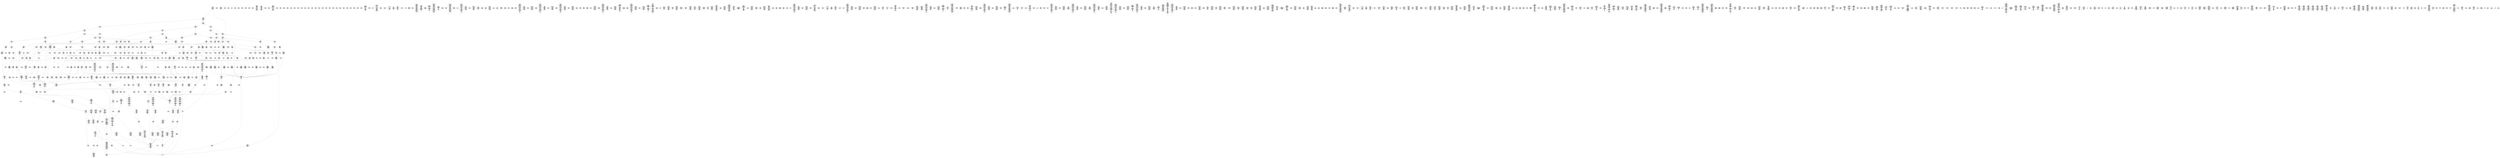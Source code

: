 /* Generated by GvGen v.1.0 (https://www.github.com/stricaud/gvgen) */

digraph G {
compound=true;
   node1 [label="[anywhere]"];
   node2 [label="# 0x0
PUSHX Data
PUSHX Data
MSTORE
PUSHX LogicData
CALLDATASIZE
LT
PUSHX Data
JUMPI
"];
   node3 [label="# 0xd
PUSHX Data
CALLDATALOAD
PUSHX BitData
SHR
PUSHX LogicData
GT
PUSHX Data
JUMPI
"];
   node4 [label="# 0x1e
PUSHX LogicData
GT
PUSHX Data
JUMPI
"];
   node5 [label="# 0x29
PUSHX LogicData
GT
PUSHX Data
JUMPI
"];
   node6 [label="# 0x34
PUSHX LogicData
GT
PUSHX Data
JUMPI
"];
   node7 [label="# 0x3f
PUSHX LogicData
EQ
PUSHX Data
JUMPI
"];
   node8 [label="# 0x4a
PUSHX LogicData
EQ
PUSHX Data
JUMPI
"];
   node9 [label="# 0x55
PUSHX LogicData
EQ
PUSHX Data
JUMPI
"];
   node10 [label="# 0x60
PUSHX LogicData
EQ
PUSHX Data
JUMPI
"];
   node11 [label="# 0x6b
PUSHX LogicData
EQ
PUSHX Data
JUMPI
"];
   node12 [label="# 0x76
PUSHX Data
REVERT
"];
   node13 [label="# 0x7a
JUMPDEST
PUSHX LogicData
EQ
PUSHX Data
JUMPI
"];
   node14 [label="# 0x86
PUSHX LogicData
EQ
PUSHX Data
JUMPI
"];
   node15 [label="# 0x91
PUSHX LogicData
EQ
PUSHX Data
JUMPI
"];
   node16 [label="# 0x9c
PUSHX LogicData
EQ
PUSHX Data
JUMPI
"];
   node17 [label="# 0xa7
PUSHX Data
REVERT
"];
   node18 [label="# 0xab
JUMPDEST
PUSHX LogicData
GT
PUSHX Data
JUMPI
"];
   node19 [label="# 0xb7
PUSHX LogicData
EQ
PUSHX Data
JUMPI
"];
   node20 [label="# 0xc2
PUSHX LogicData
EQ
PUSHX Data
JUMPI
"];
   node21 [label="# 0xcd
PUSHX LogicData
EQ
PUSHX Data
JUMPI
"];
   node22 [label="# 0xd8
PUSHX LogicData
EQ
PUSHX Data
JUMPI
"];
   node23 [label="# 0xe3
PUSHX Data
REVERT
"];
   node24 [label="# 0xe7
JUMPDEST
PUSHX LogicData
EQ
PUSHX Data
JUMPI
"];
   node25 [label="# 0xf3
PUSHX LogicData
EQ
PUSHX Data
JUMPI
"];
   node26 [label="# 0xfe
PUSHX LogicData
EQ
PUSHX Data
JUMPI
"];
   node27 [label="# 0x109
PUSHX LogicData
EQ
PUSHX Data
JUMPI
"];
   node28 [label="# 0x114
PUSHX Data
REVERT
"];
   node29 [label="# 0x118
JUMPDEST
PUSHX LogicData
GT
PUSHX Data
JUMPI
"];
   node30 [label="# 0x124
PUSHX LogicData
GT
PUSHX Data
JUMPI
"];
   node31 [label="# 0x12f
PUSHX LogicData
EQ
PUSHX Data
JUMPI
"];
   node32 [label="# 0x13a
PUSHX LogicData
EQ
PUSHX Data
JUMPI
"];
   node33 [label="# 0x145
PUSHX LogicData
EQ
PUSHX Data
JUMPI
"];
   node34 [label="# 0x150
PUSHX LogicData
EQ
PUSHX Data
JUMPI
"];
   node35 [label="# 0x15b
PUSHX Data
REVERT
"];
   node36 [label="# 0x15f
JUMPDEST
PUSHX LogicData
EQ
PUSHX Data
JUMPI
"];
   node37 [label="# 0x16b
PUSHX LogicData
EQ
PUSHX Data
JUMPI
"];
   node38 [label="# 0x176
PUSHX LogicData
EQ
PUSHX Data
JUMPI
"];
   node39 [label="# 0x181
PUSHX LogicData
EQ
PUSHX Data
JUMPI
"];
   node40 [label="# 0x18c
PUSHX Data
REVERT
"];
   node41 [label="# 0x190
JUMPDEST
PUSHX LogicData
GT
PUSHX Data
JUMPI
"];
   node42 [label="# 0x19c
PUSHX LogicData
EQ
PUSHX Data
JUMPI
"];
   node43 [label="# 0x1a7
PUSHX LogicData
EQ
PUSHX Data
JUMPI
"];
   node44 [label="# 0x1b2
PUSHX LogicData
EQ
PUSHX Data
JUMPI
"];
   node45 [label="# 0x1bd
PUSHX LogicData
EQ
PUSHX Data
JUMPI
"];
   node46 [label="# 0x1c8
PUSHX Data
REVERT
"];
   node47 [label="# 0x1cc
JUMPDEST
PUSHX LogicData
EQ
PUSHX Data
JUMPI
"];
   node48 [label="# 0x1d8
PUSHX LogicData
EQ
PUSHX Data
JUMPI
"];
   node49 [label="# 0x1e3
PUSHX LogicData
EQ
PUSHX Data
JUMPI
"];
   node50 [label="# 0x1ee
PUSHX LogicData
EQ
PUSHX Data
JUMPI
"];
   node51 [label="# 0x1f9
PUSHX Data
REVERT
"];
   node52 [label="# 0x1fd
JUMPDEST
PUSHX LogicData
GT
PUSHX Data
JUMPI
"];
   node53 [label="# 0x209
PUSHX LogicData
GT
PUSHX Data
JUMPI
"];
   node54 [label="# 0x214
PUSHX LogicData
GT
PUSHX Data
JUMPI
"];
   node55 [label="# 0x21f
PUSHX LogicData
EQ
PUSHX Data
JUMPI
"];
   node56 [label="# 0x22a
PUSHX LogicData
EQ
PUSHX Data
JUMPI
"];
   node57 [label="# 0x235
PUSHX LogicData
EQ
PUSHX Data
JUMPI
"];
   node58 [label="# 0x240
PUSHX LogicData
EQ
PUSHX Data
JUMPI
"];
   node59 [label="# 0x24b
PUSHX LogicData
EQ
PUSHX Data
JUMPI
"];
   node60 [label="# 0x256
PUSHX Data
REVERT
"];
   node61 [label="# 0x25a
JUMPDEST
PUSHX LogicData
EQ
PUSHX Data
JUMPI
"];
   node62 [label="# 0x266
PUSHX LogicData
EQ
PUSHX Data
JUMPI
"];
   node63 [label="# 0x271
PUSHX LogicData
EQ
PUSHX Data
JUMPI
"];
   node64 [label="# 0x27c
PUSHX LogicData
EQ
PUSHX Data
JUMPI
"];
   node65 [label="# 0x287
PUSHX Data
REVERT
"];
   node66 [label="# 0x28b
JUMPDEST
PUSHX LogicData
GT
PUSHX Data
JUMPI
"];
   node67 [label="# 0x297
PUSHX LogicData
EQ
PUSHX Data
JUMPI
"];
   node68 [label="# 0x2a2
PUSHX LogicData
EQ
PUSHX Data
JUMPI
"];
   node69 [label="# 0x2ad
PUSHX LogicData
EQ
PUSHX Data
JUMPI
"];
   node70 [label="# 0x2b8
PUSHX LogicData
EQ
PUSHX Data
JUMPI
"];
   node71 [label="# 0x2c3
PUSHX Data
REVERT
"];
   node72 [label="# 0x2c7
JUMPDEST
PUSHX LogicData
EQ
PUSHX Data
JUMPI
"];
   node73 [label="# 0x2d3
PUSHX LogicData
EQ
PUSHX Data
JUMPI
"];
   node74 [label="# 0x2de
PUSHX LogicData
EQ
PUSHX Data
JUMPI
"];
   node75 [label="# 0x2e9
PUSHX LogicData
EQ
PUSHX Data
JUMPI
"];
   node76 [label="# 0x2f4
PUSHX Data
REVERT
"];
   node77 [label="# 0x2f8
JUMPDEST
PUSHX LogicData
GT
PUSHX Data
JUMPI
"];
   node78 [label="# 0x304
PUSHX LogicData
GT
PUSHX Data
JUMPI
"];
   node79 [label="# 0x30f
PUSHX LogicData
EQ
PUSHX Data
JUMPI
"];
   node80 [label="# 0x31a
PUSHX LogicData
EQ
PUSHX Data
JUMPI
"];
   node81 [label="# 0x325
PUSHX LogicData
EQ
PUSHX Data
JUMPI
"];
   node82 [label="# 0x330
PUSHX LogicData
EQ
PUSHX Data
JUMPI
"];
   node83 [label="# 0x33b
PUSHX Data
REVERT
"];
   node84 [label="# 0x33f
JUMPDEST
PUSHX LogicData
EQ
PUSHX Data
JUMPI
"];
   node85 [label="# 0x34b
PUSHX LogicData
EQ
PUSHX Data
JUMPI
"];
   node86 [label="# 0x356
PUSHX LogicData
EQ
PUSHX Data
JUMPI
"];
   node87 [label="# 0x361
PUSHX LogicData
EQ
PUSHX Data
JUMPI
"];
   node88 [label="# 0x36c
PUSHX Data
REVERT
"];
   node89 [label="# 0x370
JUMPDEST
PUSHX LogicData
GT
PUSHX Data
JUMPI
"];
   node90 [label="# 0x37c
PUSHX LogicData
EQ
PUSHX Data
JUMPI
"];
   node91 [label="# 0x387
PUSHX LogicData
EQ
PUSHX Data
JUMPI
"];
   node92 [label="# 0x392
PUSHX LogicData
EQ
PUSHX Data
JUMPI
"];
   node93 [label="# 0x39d
PUSHX LogicData
EQ
PUSHX Data
JUMPI
"];
   node94 [label="# 0x3a8
PUSHX Data
REVERT
"];
   node95 [label="# 0x3ac
JUMPDEST
PUSHX LogicData
EQ
PUSHX Data
JUMPI
"];
   node96 [label="# 0x3b7
PUSHX LogicData
EQ
PUSHX Data
JUMPI
"];
   node97 [label="# 0x3c2
PUSHX LogicData
EQ
PUSHX Data
JUMPI
"];
   node98 [label="# 0x3cd
PUSHX LogicData
EQ
PUSHX Data
JUMPI
"];
   node99 [label="# 0x3d8
JUMPDEST
PUSHX Data
REVERT
"];
   node100 [label="# 0x3dd
JUMPDEST
CALLVALUE
ISZERO
PUSHX Data
JUMPI
"];
   node101 [label="# 0x3e5
PUSHX Data
REVERT
"];
   node102 [label="# 0x3e9
JUMPDEST
PUSHX StorData
SLOAD
PUSHX Data
PUSHX ArithData
PUSHX BitData
PUSHX BitData
SHL
SUB
AND
JUMP
"];
   node103 [label="# 0x3fd
JUMPDEST
PUSHX MemData
MLOAD
PUSHX ArithData
PUSHX BitData
PUSHX BitData
SHL
SUB
AND
MSTORE
PUSHX ArithData
ADD
"];
   node104 [label="# 0x411
JUMPDEST
PUSHX MemData
MLOAD
SUB
RETURN
"];
   node105 [label="# 0x41a
JUMPDEST
CALLVALUE
ISZERO
PUSHX Data
JUMPI
"];
   node106 [label="# 0x422
PUSHX Data
REVERT
"];
   node107 [label="# 0x426
JUMPDEST
PUSHX Data
PUSHX Data
CALLDATASIZE
PUSHX Data
PUSHX Data
JUMP
"];
   node108 [label="# 0x435
JUMPDEST
PUSHX Data
JUMP
"];
   node109 [label="# 0x43a
JUMPDEST
PUSHX MemData
MLOAD
ISZERO
ISZERO
MSTORE
PUSHX ArithData
ADD
PUSHX Data
JUMP
"];
   node110 [label="# 0x44a
JUMPDEST
CALLVALUE
ISZERO
PUSHX Data
JUMPI
"];
   node111 [label="# 0x452
PUSHX Data
REVERT
"];
   node112 [label="# 0x456
JUMPDEST
PUSHX Data
PUSHX Data
JUMP
"];
   node113 [label="# 0x45f
JUMPDEST
PUSHX MemData
MLOAD
PUSHX Data
PUSHX Data
JUMP
"];
   node114 [label="# 0x46c
JUMPDEST
CALLVALUE
ISZERO
PUSHX Data
JUMPI
"];
   node115 [label="# 0x474
PUSHX Data
REVERT
"];
   node116 [label="# 0x478
JUMPDEST
PUSHX Data
PUSHX Data
CALLDATASIZE
PUSHX Data
PUSHX Data
JUMP
"];
   node117 [label="# 0x487
JUMPDEST
PUSHX Data
JUMP
"];
   node118 [label="# 0x48c
JUMPDEST
CALLVALUE
ISZERO
PUSHX Data
JUMPI
"];
   node119 [label="# 0x494
PUSHX Data
REVERT
"];
   node120 [label="# 0x498
JUMPDEST
PUSHX Data
PUSHX Data
CALLDATASIZE
PUSHX Data
PUSHX Data
JUMP
"];
   node121 [label="# 0x4a7
JUMPDEST
PUSHX Data
JUMP
"];
   node122 [label="# 0x4ac
JUMPDEST
STOP
"];
   node123 [label="# 0x4ae
JUMPDEST
CALLVALUE
ISZERO
PUSHX Data
JUMPI
"];
   node124 [label="# 0x4b6
PUSHX Data
REVERT
"];
   node125 [label="# 0x4ba
JUMPDEST
PUSHX Data
PUSHX Data
CALLDATASIZE
PUSHX Data
PUSHX Data
JUMP
"];
   node126 [label="# 0x4c9
JUMPDEST
PUSHX Data
JUMP
"];
   node127 [label="# 0x4ce
JUMPDEST
CALLVALUE
ISZERO
PUSHX Data
JUMPI
"];
   node128 [label="# 0x4d6
PUSHX Data
REVERT
"];
   node129 [label="# 0x4da
JUMPDEST
PUSHX Data
PUSHX Data
CALLDATASIZE
PUSHX Data
PUSHX Data
JUMP
"];
   node130 [label="# 0x4e9
JUMPDEST
PUSHX Data
JUMP
"];
   node131 [label="# 0x4ee
JUMPDEST
CALLVALUE
ISZERO
PUSHX Data
JUMPI
"];
   node132 [label="# 0x4f6
PUSHX Data
REVERT
"];
   node133 [label="# 0x4fa
JUMPDEST
PUSHX Data
PUSHX Data
CALLDATASIZE
PUSHX Data
PUSHX Data
JUMP
"];
   node134 [label="# 0x509
JUMPDEST
PUSHX Data
JUMP
"];
   node135 [label="# 0x50e
JUMPDEST
CALLVALUE
ISZERO
PUSHX Data
JUMPI
"];
   node136 [label="# 0x516
PUSHX Data
REVERT
"];
   node137 [label="# 0x51a
JUMPDEST
PUSHX Data
PUSHX StorData
SLOAD
JUMP
"];
   node138 [label="# 0x524
JUMPDEST
PUSHX MemData
MLOAD
MSTORE
PUSHX ArithData
ADD
PUSHX Data
JUMP
"];
   node139 [label="# 0x532
JUMPDEST
CALLVALUE
ISZERO
PUSHX Data
JUMPI
"];
   node140 [label="# 0x53a
PUSHX Data
REVERT
"];
   node141 [label="# 0x53e
JUMPDEST
PUSHX Data
PUSHX Data
CALLDATASIZE
PUSHX Data
PUSHX Data
JUMP
"];
   node142 [label="# 0x54d
JUMPDEST
PUSHX Data
JUMP
"];
   node143 [label="# 0x552
JUMPDEST
CALLVALUE
ISZERO
PUSHX Data
JUMPI
"];
   node144 [label="# 0x55a
PUSHX Data
REVERT
"];
   node145 [label="# 0x55e
JUMPDEST
PUSHX StorData
SLOAD
PUSHX Data
JUMP
"];
   node146 [label="# 0x567
JUMPDEST
CALLVALUE
ISZERO
PUSHX Data
JUMPI
"];
   node147 [label="# 0x56f
PUSHX Data
REVERT
"];
   node148 [label="# 0x573
JUMPDEST
PUSHX Data
PUSHX Data
CALLDATASIZE
PUSHX Data
PUSHX Data
JUMP
"];
   node149 [label="# 0x582
JUMPDEST
PUSHX Data
JUMP
"];
   node150 [label="# 0x587
JUMPDEST
CALLVALUE
ISZERO
PUSHX Data
JUMPI
"];
   node151 [label="# 0x58f
PUSHX Data
REVERT
"];
   node152 [label="# 0x593
JUMPDEST
PUSHX Data
PUSHX Data
CALLDATASIZE
PUSHX Data
PUSHX Data
JUMP
"];
   node153 [label="# 0x5a2
JUMPDEST
PUSHX Data
JUMP
"];
   node154 [label="# 0x5a7
JUMPDEST
CALLVALUE
ISZERO
PUSHX Data
JUMPI
"];
   node155 [label="# 0x5af
PUSHX Data
REVERT
"];
   node156 [label="# 0x5b3
JUMPDEST
PUSHX Data
PUSHX Data
CALLDATASIZE
PUSHX Data
PUSHX Data
JUMP
"];
   node157 [label="# 0x5c2
JUMPDEST
PUSHX Data
PUSHX Data
MSTORE
PUSHX Data
MSTORE
PUSHX Data
SHA3
SLOAD
PUSHX ArithData
ADD
SLOAD
PUSHX ArithData
ADD
SLOAD
JUMP
"];
   node158 [label="# 0x5e3
JUMPDEST
PUSHX Data
MLOAD
MSTORE
PUSHX ArithData
ADD
MSTORE
ADD
MSTORE
PUSHX ArithData
ADD
PUSHX Data
JUMP
"];
   node159 [label="# 0x5fe
JUMPDEST
CALLVALUE
ISZERO
PUSHX Data
JUMPI
"];
   node160 [label="# 0x606
PUSHX Data
REVERT
"];
   node161 [label="# 0x60a
JUMPDEST
PUSHX Data
PUSHX Data
JUMP
"];
   node162 [label="# 0x613
JUMPDEST
CALLVALUE
ISZERO
PUSHX Data
JUMPI
"];
   node163 [label="# 0x61b
PUSHX Data
REVERT
"];
   node164 [label="# 0x61f
JUMPDEST
PUSHX Data
PUSHX Data
CALLDATASIZE
PUSHX Data
PUSHX Data
JUMP
"];
   node165 [label="# 0x62e
JUMPDEST
PUSHX Data
JUMP
"];
   node166 [label="# 0x633
JUMPDEST
CALLVALUE
ISZERO
PUSHX Data
JUMPI
"];
   node167 [label="# 0x63b
PUSHX Data
REVERT
"];
   node168 [label="# 0x63f
JUMPDEST
PUSHX Data
PUSHX Data
CALLDATASIZE
PUSHX Data
PUSHX Data
JUMP
"];
   node169 [label="# 0x64e
JUMPDEST
PUSHX Data
JUMP
"];
   node170 [label="# 0x653
JUMPDEST
PUSHX Data
MLOAD
PUSHX ArithData
PUSHX BitData
PUSHX BitData
SHL
SUB
AND
MSTORE
PUSHX ArithData
ADD
MSTORE
ADD
PUSHX Data
JUMP
"];
   node171 [label="# 0x672
JUMPDEST
PUSHX Data
PUSHX Data
CALLDATASIZE
PUSHX Data
PUSHX Data
JUMP
"];
   node172 [label="# 0x680
JUMPDEST
PUSHX Data
JUMP
"];
   node173 [label="# 0x685
JUMPDEST
CALLVALUE
ISZERO
PUSHX Data
JUMPI
"];
   node174 [label="# 0x68d
PUSHX Data
REVERT
"];
   node175 [label="# 0x691
JUMPDEST
PUSHX Data
PUSHX Data
CALLDATASIZE
PUSHX Data
PUSHX Data
JUMP
"];
   node176 [label="# 0x6a0
JUMPDEST
PUSHX Data
JUMP
"];
   node177 [label="# 0x6a5
JUMPDEST
CALLVALUE
ISZERO
PUSHX Data
JUMPI
"];
   node178 [label="# 0x6ad
PUSHX Data
REVERT
"];
   node179 [label="# 0x6b1
JUMPDEST
PUSHX Data
PUSHX Data
JUMP
"];
   node180 [label="# 0x6ba
JUMPDEST
CALLVALUE
ISZERO
PUSHX Data
JUMPI
"];
   node181 [label="# 0x6c2
PUSHX Data
REVERT
"];
   node182 [label="# 0x6c6
JUMPDEST
PUSHX Data
PUSHX Data
CALLDATASIZE
PUSHX Data
PUSHX Data
JUMP
"];
   node183 [label="# 0x6d5
JUMPDEST
PUSHX Data
JUMP
"];
   node184 [label="# 0x6da
JUMPDEST
CALLVALUE
ISZERO
PUSHX Data
JUMPI
"];
   node185 [label="# 0x6e2
PUSHX Data
REVERT
"];
   node186 [label="# 0x6e6
JUMPDEST
PUSHX Data
PUSHX Data
CALLDATASIZE
PUSHX Data
PUSHX Data
JUMP
"];
   node187 [label="# 0x6f5
JUMPDEST
PUSHX Data
JUMP
"];
   node188 [label="# 0x6fa
JUMPDEST
CALLVALUE
ISZERO
PUSHX Data
JUMPI
"];
   node189 [label="# 0x702
PUSHX Data
REVERT
"];
   node190 [label="# 0x706
JUMPDEST
PUSHX Data
PUSHX Data
CALLDATASIZE
PUSHX Data
PUSHX Data
JUMP
"];
   node191 [label="# 0x715
JUMPDEST
PUSHX Data
JUMP
"];
   node192 [label="# 0x71a
JUMPDEST
CALLVALUE
ISZERO
PUSHX Data
JUMPI
"];
   node193 [label="# 0x722
PUSHX Data
REVERT
"];
   node194 [label="# 0x726
JUMPDEST
PUSHX Data
PUSHX StorData
SLOAD
JUMP
"];
   node195 [label="# 0x730
JUMPDEST
CALLVALUE
ISZERO
PUSHX Data
JUMPI
"];
   node196 [label="# 0x738
PUSHX Data
REVERT
"];
   node197 [label="# 0x73c
JUMPDEST
PUSHX Data
PUSHX Data
CALLDATASIZE
PUSHX Data
PUSHX Data
JUMP
"];
   node198 [label="# 0x74b
JUMPDEST
PUSHX Data
JUMP
"];
   node199 [label="# 0x750
JUMPDEST
CALLVALUE
ISZERO
PUSHX Data
JUMPI
"];
   node200 [label="# 0x758
PUSHX Data
REVERT
"];
   node201 [label="# 0x75c
JUMPDEST
PUSHX Data
PUSHX Data
CALLDATASIZE
PUSHX Data
PUSHX Data
JUMP
"];
   node202 [label="# 0x76b
JUMPDEST
PUSHX Data
JUMP
"];
   node203 [label="# 0x770
JUMPDEST
CALLVALUE
ISZERO
PUSHX Data
JUMPI
"];
   node204 [label="# 0x778
PUSHX Data
REVERT
"];
   node205 [label="# 0x77c
JUMPDEST
PUSHX Data
PUSHX Data
CALLDATASIZE
PUSHX Data
PUSHX Data
JUMP
"];
   node206 [label="# 0x78b
JUMPDEST
PUSHX Data
JUMP
"];
   node207 [label="# 0x790
JUMPDEST
CALLVALUE
ISZERO
PUSHX Data
JUMPI
"];
   node208 [label="# 0x798
PUSHX Data
REVERT
"];
   node209 [label="# 0x79c
JUMPDEST
PUSHX Data
PUSHX StorData
SLOAD
JUMP
"];
   node210 [label="# 0x7a6
JUMPDEST
CALLVALUE
ISZERO
PUSHX Data
JUMPI
"];
   node211 [label="# 0x7ae
PUSHX Data
REVERT
"];
   node212 [label="# 0x7b2
JUMPDEST
PUSHX Data
PUSHX Data
JUMP
"];
   node213 [label="# 0x7bb
JUMPDEST
CALLVALUE
ISZERO
PUSHX Data
JUMPI
"];
   node214 [label="# 0x7c3
PUSHX Data
REVERT
"];
   node215 [label="# 0x7c7
JUMPDEST
PUSHX StorData
SLOAD
PUSHX BitData
AND
PUSHX Data
JUMP
"];
   node216 [label="# 0x7d3
JUMPDEST
CALLVALUE
ISZERO
PUSHX Data
JUMPI
"];
   node217 [label="# 0x7db
PUSHX Data
REVERT
"];
   node218 [label="# 0x7df
JUMPDEST
PUSHX Data
PUSHX Data
CALLDATASIZE
PUSHX Data
PUSHX Data
JUMP
"];
   node219 [label="# 0x7ee
JUMPDEST
PUSHX Data
JUMP
"];
   node220 [label="# 0x7f3
JUMPDEST
CALLVALUE
ISZERO
PUSHX Data
JUMPI
"];
   node221 [label="# 0x7fb
PUSHX Data
REVERT
"];
   node222 [label="# 0x7ff
JUMPDEST
PUSHX Data
PUSHX Data
JUMP
"];
   node223 [label="# 0x808
JUMPDEST
CALLVALUE
ISZERO
PUSHX Data
JUMPI
"];
   node224 [label="# 0x810
PUSHX Data
REVERT
"];
   node225 [label="# 0x814
JUMPDEST
PUSHX Data
PUSHX Data
CALLDATASIZE
PUSHX Data
PUSHX Data
JUMP
"];
   node226 [label="# 0x823
JUMPDEST
PUSHX Data
JUMP
"];
   node227 [label="# 0x828
JUMPDEST
CALLVALUE
ISZERO
PUSHX Data
JUMPI
"];
   node228 [label="# 0x830
PUSHX Data
REVERT
"];
   node229 [label="# 0x834
JUMPDEST
PUSHX Data
PUSHX Data
JUMP
"];
   node230 [label="# 0x83d
JUMPDEST
CALLVALUE
ISZERO
PUSHX Data
JUMPI
"];
   node231 [label="# 0x845
PUSHX Data
REVERT
"];
   node232 [label="# 0x849
JUMPDEST
PUSHX Data
PUSHX Data
CALLDATASIZE
PUSHX Data
PUSHX Data
JUMP
"];
   node233 [label="# 0x858
JUMPDEST
PUSHX Data
JUMP
"];
   node234 [label="# 0x85d
JUMPDEST
CALLVALUE
ISZERO
PUSHX Data
JUMPI
"];
   node235 [label="# 0x865
PUSHX Data
REVERT
"];
   node236 [label="# 0x869
JUMPDEST
PUSHX Data
PUSHX Data
JUMP
"];
   node237 [label="# 0x872
JUMPDEST
CALLVALUE
ISZERO
PUSHX Data
JUMPI
"];
   node238 [label="# 0x87a
PUSHX Data
REVERT
"];
   node239 [label="# 0x87e
JUMPDEST
PUSHX Data
PUSHX StorData
SLOAD
JUMP
"];
   node240 [label="# 0x888
JUMPDEST
CALLVALUE
ISZERO
PUSHX Data
JUMPI
"];
   node241 [label="# 0x890
PUSHX Data
REVERT
"];
   node242 [label="# 0x894
JUMPDEST
PUSHX Data
PUSHX Data
CALLDATASIZE
PUSHX Data
PUSHX Data
JUMP
"];
   node243 [label="# 0x8a3
JUMPDEST
PUSHX Data
JUMP
"];
   node244 [label="# 0x8a8
JUMPDEST
CALLVALUE
ISZERO
PUSHX Data
JUMPI
"];
   node245 [label="# 0x8b0
PUSHX Data
REVERT
"];
   node246 [label="# 0x8b4
JUMPDEST
PUSHX Data
PUSHX Data
CALLDATASIZE
PUSHX Data
PUSHX Data
JUMP
"];
   node247 [label="# 0x8c3
JUMPDEST
PUSHX Data
JUMP
"];
   node248 [label="# 0x8c8
JUMPDEST
CALLVALUE
ISZERO
PUSHX Data
JUMPI
"];
   node249 [label="# 0x8d0
PUSHX Data
REVERT
"];
   node250 [label="# 0x8d4
JUMPDEST
PUSHX StorData
SLOAD
PUSHX Data
PUSHX ArithData
PUSHX BitData
PUSHX BitData
SHL
SUB
AND
JUMP
"];
   node251 [label="# 0x8e8
JUMPDEST
CALLVALUE
ISZERO
PUSHX Data
JUMPI
"];
   node252 [label="# 0x8f0
PUSHX Data
REVERT
"];
   node253 [label="# 0x8f4
JUMPDEST
PUSHX Data
PUSHX Data
JUMP
"];
   node254 [label="# 0x8fd
JUMPDEST
CALLVALUE
ISZERO
PUSHX Data
JUMPI
"];
   node255 [label="# 0x905
PUSHX Data
REVERT
"];
   node256 [label="# 0x909
JUMPDEST
PUSHX Data
PUSHX Data
CALLDATASIZE
PUSHX Data
PUSHX Data
JUMP
"];
   node257 [label="# 0x918
JUMPDEST
PUSHX Data
JUMP
"];
   node258 [label="# 0x91d
JUMPDEST
CALLVALUE
ISZERO
PUSHX Data
JUMPI
"];
   node259 [label="# 0x925
PUSHX Data
REVERT
"];
   node260 [label="# 0x929
JUMPDEST
PUSHX Data
PUSHX Data
CALLDATASIZE
PUSHX Data
PUSHX Data
JUMP
"];
   node261 [label="# 0x938
JUMPDEST
PUSHX Data
JUMP
"];
   node262 [label="# 0x93d
JUMPDEST
CALLVALUE
ISZERO
PUSHX Data
JUMPI
"];
   node263 [label="# 0x945
PUSHX Data
REVERT
"];
   node264 [label="# 0x949
JUMPDEST
PUSHX StorData
SLOAD
PUSHX Data
DIV
PUSHX ArithData
PUSHX BitData
PUSHX BitData
SHL
SUB
AND
PUSHX Data
JUMP
"];
   node265 [label="# 0x960
JUMPDEST
CALLVALUE
ISZERO
PUSHX Data
JUMPI
"];
   node266 [label="# 0x968
PUSHX Data
REVERT
"];
   node267 [label="# 0x96c
JUMPDEST
PUSHX Data
PUSHX Data
CALLDATASIZE
PUSHX Data
PUSHX Data
JUMP
"];
   node268 [label="# 0x97b
JUMPDEST
PUSHX Data
JUMP
"];
   node269 [label="# 0x980
JUMPDEST
CALLVALUE
ISZERO
PUSHX Data
JUMPI
"];
   node270 [label="# 0x988
PUSHX Data
REVERT
"];
   node271 [label="# 0x98c
JUMPDEST
PUSHX StorData
SLOAD
PUSHX Data
PUSHX Data
DIV
PUSHX BitData
AND
JUMP
"];
   node272 [label="# 0x99f
JUMPDEST
CALLVALUE
ISZERO
PUSHX Data
JUMPI
"];
   node273 [label="# 0x9a7
PUSHX Data
REVERT
"];
   node274 [label="# 0x9ab
JUMPDEST
PUSHX Data
PUSHX Data
JUMP
"];
   node275 [label="# 0x9b4
JUMPDEST
CALLVALUE
ISZERO
PUSHX Data
JUMPI
"];
   node276 [label="# 0x9bc
PUSHX Data
REVERT
"];
   node277 [label="# 0x9c0
JUMPDEST
PUSHX StorData
SLOAD
PUSHX Data
PUSHX Data
DIV
PUSHX BitData
AND
JUMP
"];
   node278 [label="# 0x9d4
JUMPDEST
CALLVALUE
ISZERO
PUSHX Data
JUMPI
"];
   node279 [label="# 0x9dc
PUSHX Data
REVERT
"];
   node280 [label="# 0x9e0
JUMPDEST
PUSHX Data
PUSHX Data
CALLDATASIZE
PUSHX Data
PUSHX Data
JUMP
"];
   node281 [label="# 0x9ef
JUMPDEST
PUSHX Data
JUMP
"];
   node282 [label="# 0x9f4
JUMPDEST
CALLVALUE
ISZERO
PUSHX Data
JUMPI
"];
   node283 [label="# 0x9fc
PUSHX Data
REVERT
"];
   node284 [label="# 0xa00
JUMPDEST
PUSHX Data
PUSHX Data
JUMP
"];
   node285 [label="# 0xa09
JUMPDEST
CALLVALUE
ISZERO
PUSHX Data
JUMPI
"];
   node286 [label="# 0xa11
PUSHX Data
REVERT
"];
   node287 [label="# 0xa15
JUMPDEST
PUSHX Data
PUSHX Data
CALLDATASIZE
PUSHX Data
PUSHX Data
JUMP
"];
   node288 [label="# 0xa24
JUMPDEST
PUSHX Data
JUMP
"];
   node289 [label="# 0xa29
JUMPDEST
CALLVALUE
ISZERO
PUSHX Data
JUMPI
"];
   node290 [label="# 0xa31
PUSHX Data
REVERT
"];
   node291 [label="# 0xa35
JUMPDEST
PUSHX Data
PUSHX Data
CALLDATASIZE
PUSHX Data
PUSHX Data
JUMP
"];
   node292 [label="# 0xa44
JUMPDEST
PUSHX Data
JUMP
"];
   node293 [label="# 0xa49
JUMPDEST
PUSHX Data
PUSHX Data
CALLDATASIZE
PUSHX Data
PUSHX Data
JUMP
"];
   node294 [label="# 0xa57
JUMPDEST
PUSHX Data
JUMP
"];
   node295 [label="# 0xa5c
JUMPDEST
CALLVALUE
ISZERO
PUSHX Data
JUMPI
"];
   node296 [label="# 0xa64
PUSHX Data
REVERT
"];
   node297 [label="# 0xa68
JUMPDEST
PUSHX Data
PUSHX StorData
SLOAD
JUMP
"];
   node298 [label="# 0xa72
JUMPDEST
CALLVALUE
ISZERO
PUSHX Data
JUMPI
"];
   node299 [label="# 0xa7a
PUSHX Data
REVERT
"];
   node300 [label="# 0xa7e
JUMPDEST
PUSHX Data
PUSHX Data
CALLDATASIZE
PUSHX Data
PUSHX Data
JUMP
"];
   node301 [label="# 0xa8d
JUMPDEST
PUSHX Data
JUMP
"];
   node302 [label="# 0xa92
JUMPDEST
CALLVALUE
ISZERO
PUSHX Data
JUMPI
"];
   node303 [label="# 0xa9a
PUSHX Data
REVERT
"];
   node304 [label="# 0xa9e
JUMPDEST
PUSHX StorData
SLOAD
PUSHX Data
PUSHX ArithData
PUSHX BitData
PUSHX BitData
SHL
SUB
AND
JUMP
"];
   node305 [label="# 0xab2
JUMPDEST
PUSHX Data
PUSHX Data
CALLDATASIZE
PUSHX Data
PUSHX Data
JUMP
"];
   node306 [label="# 0xac0
JUMPDEST
PUSHX Data
JUMP
"];
   node307 [label="# 0xac5
JUMPDEST
CALLVALUE
ISZERO
PUSHX Data
JUMPI
"];
   node308 [label="# 0xacd
PUSHX Data
REVERT
"];
   node309 [label="# 0xad1
JUMPDEST
PUSHX Data
PUSHX StorData
SLOAD
JUMP
"];
   node310 [label="# 0xadb
JUMPDEST
CALLVALUE
ISZERO
PUSHX Data
JUMPI
"];
   node311 [label="# 0xae3
PUSHX Data
REVERT
"];
   node312 [label="# 0xae7
JUMPDEST
PUSHX Data
PUSHX Data
JUMP
"];
   node313 [label="# 0xaf0
JUMPDEST
CALLVALUE
ISZERO
PUSHX Data
JUMPI
"];
   node314 [label="# 0xaf8
PUSHX Data
REVERT
"];
   node315 [label="# 0xafc
JUMPDEST
PUSHX Data
PUSHX Data
JUMP
"];
   node316 [label="# 0xb05
JUMPDEST
CALLVALUE
ISZERO
PUSHX Data
JUMPI
"];
   node317 [label="# 0xb0d
PUSHX Data
REVERT
"];
   node318 [label="# 0xb11
JUMPDEST
PUSHX Data
PUSHX Data
CALLDATASIZE
PUSHX Data
PUSHX Data
JUMP
"];
   node319 [label="# 0xb20
JUMPDEST
PUSHX Data
JUMP
"];
   node320 [label="# 0xb25
JUMPDEST
CALLVALUE
ISZERO
PUSHX Data
JUMPI
"];
   node321 [label="# 0xb2d
PUSHX Data
REVERT
"];
   node322 [label="# 0xb31
JUMPDEST
PUSHX Data
PUSHX Data
CALLDATASIZE
PUSHX Data
PUSHX Data
JUMP
"];
   node323 [label="# 0xb40
JUMPDEST
PUSHX Data
JUMP
"];
   node324 [label="# 0xb45
JUMPDEST
CALLVALUE
ISZERO
PUSHX Data
JUMPI
"];
   node325 [label="# 0xb4d
PUSHX Data
REVERT
"];
   node326 [label="# 0xb51
JUMPDEST
PUSHX Data
PUSHX Data
CALLDATASIZE
PUSHX Data
PUSHX Data
JUMP
"];
   node327 [label="# 0xb60
JUMPDEST
PUSHX Data
JUMP
"];
   node328 [label="# 0xb65
JUMPDEST
CALLVALUE
ISZERO
PUSHX Data
JUMPI
"];
   node329 [label="# 0xb6d
PUSHX Data
REVERT
"];
   node330 [label="# 0xb71
JUMPDEST
PUSHX StorData
SLOAD
PUSHX Data
PUSHX BitData
AND
JUMP
"];
   node331 [label="# 0xb7f
JUMPDEST
CALLVALUE
ISZERO
PUSHX Data
JUMPI
"];
   node332 [label="# 0xb87
PUSHX Data
REVERT
"];
   node333 [label="# 0xb8b
JUMPDEST
PUSHX Data
PUSHX StorData
SLOAD
JUMP
"];
   node334 [label="# 0xb95
JUMPDEST
CALLVALUE
ISZERO
PUSHX Data
JUMPI
"];
   node335 [label="# 0xb9d
PUSHX Data
REVERT
"];
   node336 [label="# 0xba1
JUMPDEST
PUSHX Data
PUSHX Data
JUMP
"];
   node337 [label="# 0xbaa
JUMPDEST
PUSHX Data
PUSHX ArithData
PUSHX BitData
PUSHX BitData
SHL
SUB
NOT
AND
PUSHX BitData
PUSHX BitData
SHL
EQ
PUSHX Data
JUMPI
"];
   node338 [label="# 0xbc6
PUSHX Data
PUSHX Data
JUMP
"];
   node339 [label="# 0xbcf
JUMPDEST
JUMP
"];
   node340 [label="# 0xbd5
JUMPDEST
PUSHX Data
PUSHX StorData
SLOAD
PUSHX Data
PUSHX Data
JUMP
"];
   node341 [label="# 0xbe4
JUMPDEST
PUSHX ArithData
ADD
PUSHX ArithData
DIV
MUL
PUSHX ArithData
ADD
PUSHX MemData
MLOAD
ADD
PUSHX Data
MSTORE
MSTORE
PUSHX ArithData
ADD
SLOAD
PUSHX Data
PUSHX Data
JUMP
"];
   node342 [label="# 0xc10
JUMPDEST
ISZERO
PUSHX Data
JUMPI
"];
   node343 [label="# 0xc17
PUSHX LogicData
LT
PUSHX Data
JUMPI
"];
   node344 [label="# 0xc1f
PUSHX ArithData
SLOAD
DIV
MUL
MSTORE
PUSHX ArithData
ADD
PUSHX Data
JUMP
"];
   node345 [label="# 0xc32
JUMPDEST
ADD
PUSHX Data
MSTORE
PUSHX Data
PUSHX Data
SHA3
"];
   node346 [label="# 0xc40
JUMPDEST
SLOAD
MSTORE
PUSHX ArithData
ADD
PUSHX ArithData
ADD
GT
PUSHX Data
JUMPI
"];
   node347 [label="# 0xc54
SUB
PUSHX BitData
AND
ADD
"];
   node348 [label="# 0xc5d
JUMPDEST
JUMP
"];
   node349 [label="# 0xc67
JUMPDEST
PUSHX Data
PUSHX Data
PUSHX Data
JUMP
"];
   node350 [label="# 0xc72
JUMPDEST
PUSHX Data
JUMPI
"];
   node351 [label="# 0xc77
PUSHX MemData
MLOAD
PUSHX BitData
PUSHX BitData
SHL
MSTORE
PUSHX Data
PUSHX ArithData
ADD
MSTORE
PUSHX Data
PUSHX ArithData
ADD
MSTORE
PUSHX Data
PUSHX ArithData
ADD
MSTORE
PUSHX BitData
PUSHX BitData
SHL
PUSHX ArithData
ADD
MSTORE
PUSHX ArithData
ADD
"];
   node352 [label="# 0xccf
JUMPDEST
PUSHX MemData
MLOAD
SUB
REVERT
"];
   node353 [label="# 0xcd8
JUMPDEST
PUSHX Data
MSTORE
PUSHX Data
PUSHX Data
MSTORE
PUSHX Data
SHA3
SLOAD
PUSHX ArithData
PUSHX BitData
PUSHX BitData
SHL
SUB
AND
JUMP
"];
   node354 [label="# 0xcf4
JUMPDEST
PUSHX Data
PUSHX Data
PUSHX Data
JUMP
"];
   node355 [label="# 0xcff
JUMPDEST
PUSHX ArithData
PUSHX BitData
PUSHX BitData
SHL
SUB
AND
PUSHX ArithData
PUSHX BitData
PUSHX BitData
SHL
SUB
AND
SUB
PUSHX Data
JUMPI
"];
   node356 [label="# 0xd1b
PUSHX MemData
MLOAD
PUSHX BitData
PUSHX BitData
SHL
MSTORE
PUSHX Data
PUSHX ArithData
ADD
MSTORE
PUSHX Data
PUSHX ArithData
ADD
MSTORE
PUSHX Data
PUSHX ArithData
ADD
MSTORE
PUSHX BitData
PUSHX BitData
SHL
PUSHX ArithData
ADD
MSTORE
PUSHX ArithData
ADD
PUSHX Data
JUMP
"];
   node357 [label="# 0xd6c
JUMPDEST
CALLER
PUSHX ArithData
PUSHX BitData
PUSHX BitData
SHL
SUB
AND
EQ
PUSHX Data
JUMPI
"];
   node358 [label="# 0xd7e
PUSHX Data
CALLER
PUSHX Data
JUMP
"];
   node359 [label="# 0xd88
JUMPDEST
PUSHX Data
JUMPI
"];
   node360 [label="# 0xd8d
PUSHX MemData
MLOAD
PUSHX BitData
PUSHX BitData
SHL
MSTORE
PUSHX Data
PUSHX ArithData
ADD
MSTORE
PUSHX Data
PUSHX ArithData
ADD
MSTORE
PUSHX Data
PUSHX ArithData
ADD
MSTORE
PUSHX Data
PUSHX ArithData
ADD
MSTORE
PUSHX ArithData
ADD
PUSHX Data
JUMP
"];
   node361 [label="# 0xdfa
JUMPDEST
PUSHX Data
PUSHX Data
JUMP
"];
   node362 [label="# 0xe04
JUMPDEST
JUMP
"];
   node363 [label="# 0xe09
JUMPDEST
PUSHX StorData
SLOAD
PUSHX Data
DIV
PUSHX ArithData
PUSHX BitData
PUSHX BitData
SHL
SUB
AND
PUSHX ArithData
PUSHX BitData
PUSHX BitData
SHL
SUB
AND
CALLER
PUSHX ArithData
PUSHX BitData
PUSHX BitData
SHL
SUB
AND
EQ
PUSHX Data
JUMPI
"];
   node364 [label="# 0xe34
CALLER
PUSHX Data
MSTORE
PUSHX Data
PUSHX Data
MSTORE
PUSHX Data
SHA3
SLOAD
PUSHX BitData
AND
"];
   node365 [label="# 0xe48
JUMPDEST
PUSHX Data
JUMPI
"];
   node366 [label="# 0xe4d
PUSHX MemData
MLOAD
PUSHX BitData
PUSHX BitData
SHL
MSTORE
PUSHX ArithData
ADD
PUSHX Data
PUSHX Data
JUMP
"];
   node367 [label="# 0xe64
JUMPDEST
PUSHX StorData
SLOAD
PUSHX Data
PUSHX StorData
SLOAD
JUMP
"];
   node368 [label="# 0xe71
JUMPDEST
PUSHX Data
PUSHX Data
JUMP
"];
   node369 [label="# 0xe7b
JUMPDEST
GT
ISZERO
PUSHX Data
JUMPI
"];
   node370 [label="# 0xe82
PUSHX MemData
MLOAD
PUSHX BitData
PUSHX BitData
SHL
MSTORE
PUSHX ArithData
ADD
PUSHX Data
PUSHX Data
JUMP
"];
   node371 [label="# 0xe99
JUMPDEST
PUSHX Data
"];
   node372 [label="# 0xe9c
JUMPDEST
LT
ISZERO
PUSHX Data
JUMPI
"];
   node373 [label="# 0xea5
PUSHX Data
PUSHX Data
PUSHX StorData
SLOAD
JUMP
"];
   node374 [label="# 0xeb2
JUMPDEST
PUSHX Data
PUSHX Data
JUMP
"];
   node375 [label="# 0xebc
JUMPDEST
PUSHX Data
JUMP
"];
   node376 [label="# 0xec1
JUMPDEST
PUSHX Data
PUSHX Data
JUMP
"];
   node377 [label="# 0xecb
JUMPDEST
PUSHX Data
JUMP
"];
   node378 [label="# 0xed3
JUMPDEST
PUSHX StorData
SLOAD
PUSHX Data
DIV
PUSHX ArithData
PUSHX BitData
PUSHX BitData
SHL
SUB
AND
PUSHX ArithData
PUSHX BitData
PUSHX BitData
SHL
SUB
AND
CALLER
PUSHX ArithData
PUSHX BitData
PUSHX BitData
SHL
SUB
AND
EQ
PUSHX Data
JUMPI
"];
   node379 [label="# 0xefe
CALLER
PUSHX Data
MSTORE
PUSHX Data
PUSHX Data
MSTORE
PUSHX Data
SHA3
SLOAD
PUSHX BitData
AND
"];
   node380 [label="# 0xf12
JUMPDEST
PUSHX Data
JUMPI
"];
   node381 [label="# 0xf17
PUSHX MemData
MLOAD
PUSHX BitData
PUSHX BitData
SHL
MSTORE
PUSHX ArithData
ADD
PUSHX Data
PUSHX Data
JUMP
"];
   node382 [label="# 0xf2e
JUMPDEST
PUSHX Data
SSTORE
JUMP
"];
   node383 [label="# 0xf33
JUMPDEST
PUSHX StorData
SLOAD
PUSHX Data
DIV
PUSHX ArithData
PUSHX BitData
PUSHX BitData
SHL
SUB
AND
PUSHX ArithData
PUSHX BitData
PUSHX BitData
SHL
SUB
AND
CALLER
PUSHX ArithData
PUSHX BitData
PUSHX BitData
SHL
SUB
AND
EQ
PUSHX Data
JUMPI
"];
   node384 [label="# 0xf5e
CALLER
PUSHX Data
MSTORE
PUSHX Data
PUSHX Data
MSTORE
PUSHX Data
SHA3
SLOAD
PUSHX BitData
AND
"];
   node385 [label="# 0xf72
JUMPDEST
PUSHX Data
JUMPI
"];
   node386 [label="# 0xf77
PUSHX MemData
MLOAD
PUSHX BitData
PUSHX BitData
SHL
MSTORE
PUSHX ArithData
ADD
PUSHX Data
PUSHX Data
JUMP
"];
   node387 [label="# 0xf8e
JUMPDEST
PUSHX Data
SSTORE
JUMP
"];
   node388 [label="# 0xf93
JUMPDEST
PUSHX StorData
SLOAD
PUSHX Data
DIV
PUSHX ArithData
PUSHX BitData
PUSHX BitData
SHL
SUB
AND
PUSHX ArithData
PUSHX BitData
PUSHX BitData
SHL
SUB
AND
CALLER
PUSHX ArithData
PUSHX BitData
PUSHX BitData
SHL
SUB
AND
EQ
PUSHX Data
JUMPI
"];
   node389 [label="# 0xfbe
CALLER
PUSHX Data
MSTORE
PUSHX Data
PUSHX Data
MSTORE
PUSHX Data
SHA3
SLOAD
PUSHX BitData
AND
"];
   node390 [label="# 0xfd2
JUMPDEST
PUSHX Data
JUMPI
"];
   node391 [label="# 0xfd7
PUSHX MemData
MLOAD
PUSHX BitData
PUSHX BitData
SHL
MSTORE
PUSHX ArithData
ADD
PUSHX Data
PUSHX Data
JUMP
"];
   node392 [label="# 0xfee
JUMPDEST
ISZERO
PUSHX Data
JUMPI
"];
   node393 [label="# 0xff5
PUSHX Data
PUSHX Data
JUMP
"];
   node394 [label="# 0xffc
JUMPDEST
JUMP
"];
   node395 [label="# 0xfff
JUMPDEST
PUSHX Data
PUSHX Data
JUMP
"];
   node396 [label="# 0x1007
JUMPDEST
PUSHX Data
CALLER
PUSHX Data
JUMP
"];
   node397 [label="# 0x1011
JUMPDEST
PUSHX Data
JUMPI
"];
   node398 [label="# 0x1016
PUSHX MemData
MLOAD
PUSHX BitData
PUSHX BitData
SHL
MSTORE
PUSHX ArithData
ADD
PUSHX Data
PUSHX Data
JUMP
"];
   node399 [label="# 0x102d
JUMPDEST
PUSHX Data
PUSHX Data
JUMP
"];
   node400 [label="# 0x1038
JUMPDEST
PUSHX StorData
SLOAD
PUSHX Data
DIV
PUSHX ArithData
PUSHX BitData
PUSHX BitData
SHL
SUB
AND
PUSHX ArithData
PUSHX BitData
PUSHX BitData
SHL
SUB
AND
CALLER
PUSHX ArithData
PUSHX BitData
PUSHX BitData
SHL
SUB
AND
EQ
PUSHX Data
JUMPI
"];
   node401 [label="# 0x1063
CALLER
PUSHX Data
MSTORE
PUSHX Data
PUSHX Data
MSTORE
PUSHX Data
SHA3
SLOAD
PUSHX BitData
AND
"];
   node402 [label="# 0x1077
JUMPDEST
PUSHX Data
JUMPI
"];
   node403 [label="# 0x107c
PUSHX MemData
MLOAD
PUSHX BitData
PUSHX BitData
SHL
MSTORE
PUSHX ArithData
ADD
PUSHX Data
PUSHX Data
JUMP
"];
   node404 [label="# 0x1093
JUMPDEST
PUSHX ArithData
PUSHX BitData
PUSHX BitData
SHL
SUB
AND
PUSHX Data
MSTORE
PUSHX Data
PUSHX Data
MSTORE
PUSHX Data
SHA3
SLOAD
PUSHX BitData
NOT
AND
ISZERO
ISZERO
OR
SSTORE
JUMP
"];
   node405 [label="# 0x10be
JUMPDEST
PUSHX StorData
SLOAD
PUSHX Data
DIV
PUSHX ArithData
PUSHX BitData
PUSHX BitData
SHL
SUB
AND
PUSHX ArithData
PUSHX BitData
PUSHX BitData
SHL
SUB
AND
CALLER
PUSHX ArithData
PUSHX BitData
PUSHX BitData
SHL
SUB
AND
EQ
PUSHX Data
JUMPI
"];
   node406 [label="# 0x10e9
CALLER
PUSHX Data
MSTORE
PUSHX Data
PUSHX Data
MSTORE
PUSHX Data
SHA3
SLOAD
PUSHX BitData
AND
"];
   node407 [label="# 0x10fd
JUMPDEST
PUSHX Data
JUMPI
"];
   node408 [label="# 0x1102
PUSHX MemData
MLOAD
PUSHX BitData
PUSHX BitData
SHL
MSTORE
PUSHX ArithData
ADD
PUSHX Data
PUSHX Data
JUMP
"];
   node409 [label="# 0x1119
JUMPDEST
PUSHX Data
PUSHX Data
JUMP
"];
   node410 [label="# 0x1121
JUMPDEST
PUSHX Data
PUSHX Data
PUSHX Data
JUMP
"];
   node411 [label="# 0x112c
JUMPDEST
PUSHX Data
PUSHX Data
JUMP
"];
   node412 [label="# 0x1134
JUMPDEST
JUMP
"];
   node413 [label="# 0x1136
JUMPDEST
PUSHX StorData
SLOAD
PUSHX Data
DIV
PUSHX ArithData
PUSHX BitData
PUSHX BitData
SHL
SUB
AND
PUSHX ArithData
PUSHX BitData
PUSHX BitData
SHL
SUB
AND
CALLER
PUSHX ArithData
PUSHX BitData
PUSHX BitData
SHL
SUB
AND
EQ
PUSHX Data
JUMPI
"];
   node414 [label="# 0x1161
CALLER
PUSHX Data
MSTORE
PUSHX Data
PUSHX Data
MSTORE
PUSHX Data
SHA3
SLOAD
PUSHX BitData
AND
"];
   node415 [label="# 0x1175
JUMPDEST
PUSHX Data
JUMPI
"];
   node416 [label="# 0x117a
PUSHX MemData
MLOAD
PUSHX BitData
PUSHX BitData
SHL
MSTORE
PUSHX ArithData
ADD
PUSHX Data
PUSHX Data
JUMP
"];
   node417 [label="# 0x1191
JUMPDEST
PUSHX StorData
SLOAD
PUSHX ArithData
PUSHX BitData
PUSHX BitData
SHL
SUB
NOT
AND
PUSHX ArithData
PUSHX BitData
PUSHX BitData
SHL
SUB
AND
OR
SSTORE
JUMP
"];
   node418 [label="# 0x11b3
JUMPDEST
PUSHX Data
MLOAD
ADD
MSTORE
PUSHX StorData
SLOAD
PUSHX ArithData
PUSHX BitData
PUSHX BitData
SHL
SUB
AND
MSTORE
PUSHX BitData
PUSHX BitData
SHL
DIV
PUSHX BitData
AND
PUSHX ArithData
ADD
MSTORE
PUSHX Data
PUSHX Data
PUSHX Data
PUSHX Data
JUMP
"];
   node419 [label="# 0x11f4
JUMPDEST
PUSHX Data
PUSHX Data
JUMP
"];
   node420 [label="# 0x11fe
JUMPDEST
JUMP
"];
   node421 [label="# 0x1208
JUMPDEST
PUSHX StorData
SLOAD
PUSHX BitData
AND
ISZERO
PUSHX Data
JUMPI
"];
   node422 [label="# 0x1214
PUSHX MemData
MLOAD
PUSHX BitData
PUSHX BitData
SHL
MSTORE
PUSHX ArithData
ADD
PUSHX Data
PUSHX Data
JUMP
"];
   node423 [label="# 0x122b
JUMPDEST
ORIGIN
CALLER
EQ
PUSHX Data
JUMPI
"];
   node424 [label="# 0x1233
PUSHX MemData
MLOAD
PUSHX BitData
PUSHX BitData
SHL
MSTORE
PUSHX ArithData
ADD
PUSHX Data
PUSHX Data
JUMP
"];
   node425 [label="# 0x124a
JUMPDEST
PUSHX Data
PUSHX Data
PUSHX StorData
SLOAD
JUMP
"];
   node426 [label="# 0x1255
JUMPDEST
PUSHX LogicData
GT
PUSHX Data
JUMPI
"];
   node427 [label="# 0x1260
PUSHX MemData
MLOAD
PUSHX BitData
PUSHX BitData
SHL
MSTORE
PUSHX ArithData
ADD
PUSHX Data
PUSHX Data
JUMP
"];
   node428 [label="# 0x1277
JUMPDEST
PUSHX StorData
SLOAD
PUSHX Data
DIV
PUSHX BitData
AND
PUSHX Data
JUMPI
"];
   node429 [label="# 0x1287
PUSHX MemData
MLOAD
PUSHX BitData
PUSHX BitData
SHL
MSTORE
PUSHX ArithData
ADD
PUSHX Data
PUSHX Data
JUMP
"];
   node430 [label="# 0x129e
JUMPDEST
PUSHX StorData
SLOAD
PUSHX Data
PUSHX Data
JUMP
"];
   node431 [label="# 0x12ab
JUMPDEST
CALLVALUE
LT
ISZERO
PUSHX Data
JUMPI
"];
   node432 [label="# 0x12b3
PUSHX MemData
MLOAD
PUSHX BitData
PUSHX BitData
SHL
MSTORE
PUSHX ArithData
ADD
PUSHX Data
PUSHX Data
JUMP
"];
   node433 [label="# 0x12ca
JUMPDEST
PUSHX StorData
SLOAD
CALLER
PUSHX Data
MSTORE
PUSHX Data
PUSHX Data
MSTORE
PUSHX Data
SHA3
PUSHX ArithData
ADD
SLOAD
PUSHX Data
PUSHX Data
JUMP
"];
   node434 [label="# 0x12eb
JUMPDEST
GT
ISZERO
PUSHX Data
JUMPI
"];
   node435 [label="# 0x12f2
PUSHX MemData
MLOAD
PUSHX BitData
PUSHX BitData
SHL
MSTORE
PUSHX ArithData
ADD
PUSHX Data
PUSHX Data
JUMP
"];
   node436 [label="# 0x1309
JUMPDEST
PUSHX StorData
SLOAD
PUSHX MemData
MLOAD
PUSHX BitData
PUSHX BitData
SHL
MSTORE
PUSHX ArithData
PUSHX BitData
PUSHX BitData
SHL
SUB
AND
PUSHX Data
PUSHX Data
CALLER
PUSHX ArithData
ADD
PUSHX Data
JUMP
"];
   node437 [label="# 0x133b
JUMPDEST
PUSHX Data
PUSHX MemData
MLOAD
SUB
GAS
STATICCALL
ISZERO
ISZERO
PUSHX Data
JUMPI
"];
   node438 [label="# 0x134f
RETURNDATASIZE
PUSHX Data
RETURNDATACOPY
RETURNDATASIZE
PUSHX Data
REVERT
"];
   node439 [label="# 0x1358
JUMPDEST
PUSHX MemData
MLOAD
RETURNDATASIZE
PUSHX BitData
NOT
PUSHX ArithData
ADD
AND
ADD
PUSHX Data
MSTORE
ADD
PUSHX Data
PUSHX Data
JUMP
"];
   node440 [label="# 0x137c
JUMPDEST
PUSHX Data
JUMPI
"];
   node441 [label="# 0x1381
PUSHX MemData
MLOAD
PUSHX BitData
PUSHX BitData
SHL
MSTORE
PUSHX ArithData
ADD
PUSHX Data
PUSHX Data
JUMP
"];
   node442 [label="# 0x1398
JUMPDEST
PUSHX StorData
SLOAD
PUSHX Data
PUSHX Data
JUMP
"];
   node443 [label="# 0x13a5
JUMPDEST
GT
ISZERO
PUSHX Data
JUMPI
"];
   node444 [label="# 0x13ac
PUSHX MemData
MLOAD
PUSHX BitData
PUSHX BitData
SHL
MSTORE
PUSHX ArithData
ADD
PUSHX Data
PUSHX Data
JUMP
"];
   node445 [label="# 0x13c3
JUMPDEST
CALLER
PUSHX Data
MSTORE
PUSHX Data
PUSHX Data
MSTORE
PUSHX Data
SHA3
PUSHX ArithData
ADD
SLOAD
PUSHX Data
PUSHX Data
JUMP
"];
   node446 [label="# 0x13e5
JUMPDEST
SSTORE
PUSHX Data
"];
   node447 [label="# 0x13ee
JUMPDEST
LT
ISZERO
PUSHX Data
JUMPI
"];
   node448 [label="# 0x13f7
PUSHX Data
CALLER
PUSHX Data
PUSHX Data
JUMP
"];
   node449 [label="# 0x1404
JUMPDEST
PUSHX Data
PUSHX Data
JUMP
"];
   node450 [label="# 0x140e
JUMPDEST
PUSHX Data
JUMP
"];
   node451 [label="# 0x1416
JUMPDEST
JUMP
"];
   node452 [label="# 0x141c
JUMPDEST
PUSHX StorData
SLOAD
PUSHX Data
DIV
PUSHX ArithData
PUSHX BitData
PUSHX BitData
SHL
SUB
AND
PUSHX ArithData
PUSHX BitData
PUSHX BitData
SHL
SUB
AND
CALLER
PUSHX ArithData
PUSHX BitData
PUSHX BitData
SHL
SUB
AND
EQ
PUSHX Data
JUMPI
"];
   node453 [label="# 0x1447
CALLER
PUSHX Data
MSTORE
PUSHX Data
PUSHX Data
MSTORE
PUSHX Data
SHA3
SLOAD
PUSHX BitData
AND
"];
   node454 [label="# 0x145b
JUMPDEST
PUSHX Data
JUMPI
"];
   node455 [label="# 0x1460
PUSHX MemData
MLOAD
PUSHX BitData
PUSHX BitData
SHL
MSTORE
PUSHX ArithData
ADD
PUSHX Data
PUSHX Data
JUMP
"];
   node456 [label="# 0x1477
JUMPDEST
PUSHX Data
SSTORE
JUMP
"];
   node457 [label="# 0x147c
JUMPDEST
PUSHX StorData
SLOAD
PUSHX Data
PUSHX Data
JUMP
"];
   node458 [label="# 0x1489
JUMPDEST
PUSHX ArithData
ADD
PUSHX ArithData
DIV
MUL
PUSHX ArithData
ADD
PUSHX MemData
MLOAD
ADD
PUSHX Data
MSTORE
MSTORE
PUSHX ArithData
ADD
SLOAD
PUSHX Data
PUSHX Data
JUMP
"];
   node459 [label="# 0x14b5
JUMPDEST
ISZERO
PUSHX Data
JUMPI
"];
   node460 [label="# 0x14bc
PUSHX LogicData
LT
PUSHX Data
JUMPI
"];
   node461 [label="# 0x14c4
PUSHX ArithData
SLOAD
DIV
MUL
MSTORE
PUSHX ArithData
ADD
PUSHX Data
JUMP
"];
   node462 [label="# 0x14d7
JUMPDEST
ADD
PUSHX Data
MSTORE
PUSHX Data
PUSHX Data
SHA3
"];
   node463 [label="# 0x14e5
JUMPDEST
SLOAD
MSTORE
PUSHX ArithData
ADD
PUSHX ArithData
ADD
GT
PUSHX Data
JUMPI
"];
   node464 [label="# 0x14f9
SUB
PUSHX BitData
AND
ADD
"];
   node465 [label="# 0x1502
JUMPDEST
JUMP
"];
   node466 [label="# 0x150a
JUMPDEST
PUSHX StorData
SLOAD
PUSHX ArithData
PUSHX BitData
PUSHX BitData
SHL
SUB
PUSHX Data
DIV
AND
CALLER
EQ
PUSHX Data
JUMPI
"];
   node467 [label="# 0x1523
PUSHX MemData
MLOAD
PUSHX BitData
PUSHX BitData
SHL
MSTORE
PUSHX ArithData
ADD
PUSHX Data
PUSHX Data
JUMP
"];
   node468 [label="# 0x153a
JUMPDEST
PUSHX MemData
MLOAD
PUSHX Data
CALLER
GAS
CALL
RETURNDATASIZE
PUSHX LogicData
EQ
PUSHX Data
JUMPI
"];
   node469 [label="# 0x155b
PUSHX MemData
MLOAD
PUSHX BitData
NOT
PUSHX ArithData
RETURNDATASIZE
ADD
AND
ADD
PUSHX Data
MSTORE
RETURNDATASIZE
MSTORE
RETURNDATASIZE
PUSHX Data
PUSHX ArithData
ADD
RETURNDATACOPY
PUSHX Data
JUMP
"];
   node470 [label="# 0x157c
JUMPDEST
PUSHX Data
"];
   node471 [label="# 0x1581
JUMPDEST
PUSHX Data
JUMPI
"];
   node472 [label="# 0x158b
PUSHX MemData
MLOAD
PUSHX BitData
PUSHX BitData
SHL
MSTORE
PUSHX Data
PUSHX ArithData
ADD
MSTORE
PUSHX Data
PUSHX ArithData
ADD
MSTORE
PUSHX BitData
PUSHX BitData
SHL
PUSHX ArithData
ADD
MSTORE
PUSHX ArithData
ADD
PUSHX Data
JUMP
"];
   node473 [label="# 0x15c7
JUMPDEST
JUMP
"];
   node474 [label="# 0x15cb
JUMPDEST
PUSHX StorData
SLOAD
PUSHX Data
DIV
PUSHX ArithData
PUSHX BitData
PUSHX BitData
SHL
SUB
AND
PUSHX ArithData
PUSHX BitData
PUSHX BitData
SHL
SUB
AND
CALLER
PUSHX ArithData
PUSHX BitData
PUSHX BitData
SHL
SUB
AND
EQ
PUSHX Data
JUMPI
"];
   node475 [label="# 0x15f6
CALLER
PUSHX Data
MSTORE
PUSHX Data
PUSHX Data
MSTORE
PUSHX Data
SHA3
SLOAD
PUSHX BitData
AND
"];
   node476 [label="# 0x160a
JUMPDEST
PUSHX Data
JUMPI
"];
   node477 [label="# 0x160f
PUSHX MemData
MLOAD
PUSHX BitData
PUSHX BitData
SHL
MSTORE
PUSHX ArithData
ADD
PUSHX Data
PUSHX Data
JUMP
"];
   node478 [label="# 0x1626
JUMPDEST
PUSHX Data
SSTORE
JUMP
"];
   node479 [label="# 0x162b
JUMPDEST
PUSHX Data
PUSHX Data
PUSHX Data
JUMP
"];
   node480 [label="# 0x1636
JUMPDEST
LT
PUSHX Data
JUMPI
"];
   node481 [label="# 0x163d
PUSHX MemData
MLOAD
PUSHX BitData
PUSHX BitData
SHL
MSTORE
PUSHX ArithData
ADD
PUSHX Data
PUSHX Data
JUMP
"];
   node482 [label="# 0x1654
JUMPDEST
PUSHX Data
"];
   node483 [label="# 0x1658
JUMPDEST
PUSHX StorData
SLOAD
LT
ISZERO
PUSHX Data
JUMPI
"];
   node484 [label="# 0x1663
PUSHX StorData
SLOAD
LT
PUSHX Data
JUMPI
"];
   node485 [label="# 0x166e
PUSHX Data
PUSHX Data
JUMP
"];
   node486 [label="# 0x1675
JUMPDEST
PUSHX Data
MSTORE
PUSHX Data
SHA3
ADD
SLOAD
PUSHX ArithData
PUSHX BitData
PUSHX BitData
SHL
SUB
AND
AND
SUB
PUSHX Data
JUMPI
"];
   node487 [label="# 0x1695
SUB
PUSHX Data
JUMPI
"];
   node488 [label="# 0x169c
PUSHX ArithData
ADD
PUSHX Data
JUMP
"];
   node489 [label="# 0x16c6
JUMPDEST
PUSHX ArithData
ADD
"];
   node490 [label="# 0x16cd
JUMPDEST
PUSHX ArithData
ADD
PUSHX Data
JUMP
"];
   node491 [label="# 0x16d5
JUMPDEST
PUSHX MemData
MLOAD
PUSHX BitData
PUSHX BitData
SHL
MSTORE
PUSHX ArithData
ADD
PUSHX Data
PUSHX Data
JUMP
"];
   node492 [label="# 0x16ee
JUMPDEST
PUSHX Data
PUSHX MemData
MLOAD
PUSHX ArithData
ADD
PUSHX Data
MSTORE
PUSHX Data
MSTORE
PUSHX Data
JUMP
"];
   node493 [label="# 0x1709
JUMPDEST
PUSHX StorData
SLOAD
PUSHX Data
DIV
PUSHX ArithData
PUSHX BitData
PUSHX BitData
SHL
SUB
AND
PUSHX ArithData
PUSHX BitData
PUSHX BitData
SHL
SUB
AND
CALLER
PUSHX ArithData
PUSHX BitData
PUSHX BitData
SHL
SUB
AND
EQ
PUSHX Data
JUMPI
"];
   node494 [label="# 0x1734
CALLER
PUSHX Data
MSTORE
PUSHX Data
PUSHX Data
MSTORE
PUSHX Data
SHA3
SLOAD
PUSHX BitData
AND
"];
   node495 [label="# 0x1748
JUMPDEST
PUSHX Data
JUMPI
"];
   node496 [label="# 0x174d
PUSHX MemData
MLOAD
PUSHX BitData
PUSHX BitData
SHL
MSTORE
PUSHX ArithData
ADD
PUSHX Data
PUSHX Data
JUMP
"];
   node497 [label="# 0x1764
JUMPDEST
PUSHX StorData
SLOAD
PUSHX ArithData
PUSHX BitData
PUSHX BitData
SHL
SUB
NOT
AND
PUSHX ArithData
PUSHX BitData
PUSHX BitData
SHL
SUB
AND
OR
SSTORE
JUMP
"];
   node498 [label="# 0x1786
JUMPDEST
PUSHX StorData
SLOAD
PUSHX Data
LT
PUSHX Data
JUMPI
"];
   node499 [label="# 0x1793
PUSHX MemData
MLOAD
PUSHX BitData
PUSHX BitData
SHL
MSTORE
PUSHX Data
PUSHX ArithData
ADD
MSTORE
PUSHX Data
PUSHX ArithData
ADD
MSTORE
PUSHX Data
PUSHX ArithData
ADD
MSTORE
PUSHX BitData
PUSHX BitData
SHL
PUSHX ArithData
ADD
MSTORE
PUSHX ArithData
ADD
PUSHX Data
JUMP
"];
   node500 [label="# 0x17ef
JUMPDEST
PUSHX ArithData
ADD
JUMP
"];
   node501 [label="# 0x1815
JUMPDEST
PUSHX StorData
SLOAD
PUSHX Data
DIV
PUSHX ArithData
PUSHX BitData
PUSHX BitData
SHL
SUB
AND
PUSHX ArithData
PUSHX BitData
PUSHX BitData
SHL
SUB
AND
CALLER
PUSHX ArithData
PUSHX BitData
PUSHX BitData
SHL
SUB
AND
EQ
PUSHX Data
JUMPI
"];
   node502 [label="# 0x1840
CALLER
PUSHX Data
MSTORE
PUSHX Data
PUSHX Data
MSTORE
PUSHX Data
SHA3
SLOAD
PUSHX BitData
AND
"];
   node503 [label="# 0x1854
JUMPDEST
PUSHX Data
JUMPI
"];
   node504 [label="# 0x1859
PUSHX MemData
MLOAD
PUSHX BitData
PUSHX BitData
SHL
MSTORE
PUSHX ArithData
ADD
PUSHX Data
PUSHX Data
JUMP
"];
   node505 [label="# 0x1870
JUMPDEST
PUSHX StorData
SLOAD
PUSHX BitData
NOT
AND
PUSHX ArithData
DIV
PUSHX BitData
AND
ISZERO
MUL
OR
SSTORE
PUSHX MemData
MLOAD
MSTORE
PUSHX Data
PUSHX ArithData
ADD
"];
   node506 [label="# 0x18ba
JUMPDEST
PUSHX MemData
MLOAD
SUB
LOGX
JUMP
"];
   node507 [label="# 0x18c5
JUMPDEST
PUSHX Data
PUSHX Data
PUSHX Data
PUSHX Data
JUMP
"];
   node508 [label="# 0x18d3
JUMPDEST
SLOAD
LT
PUSHX Data
JUMPI
"];
   node509 [label="# 0x18dc
PUSHX Data
PUSHX Data
JUMP
"];
   node510 [label="# 0x18e3
JUMPDEST
PUSHX Data
MSTORE
PUSHX Data
SHA3
ADD
SLOAD
PUSHX ArithData
PUSHX BitData
PUSHX BitData
SHL
SUB
AND
PUSHX Data
JUMPI
"];
   node511 [label="# 0x1900
PUSHX MemData
MLOAD
PUSHX BitData
PUSHX BitData
SHL
MSTORE
PUSHX ArithData
ADD
PUSHX Data
PUSHX Data
JUMP
"];
   node512 [label="# 0x1917
JUMPDEST
PUSHX StorData
SLOAD
PUSHX Data
DIV
PUSHX ArithData
PUSHX BitData
PUSHX BitData
SHL
SUB
AND
PUSHX ArithData
PUSHX BitData
PUSHX BitData
SHL
SUB
AND
CALLER
PUSHX ArithData
PUSHX BitData
PUSHX BitData
SHL
SUB
AND
EQ
PUSHX Data
JUMPI
"];
   node513 [label="# 0x1942
CALLER
PUSHX Data
MSTORE
PUSHX Data
PUSHX Data
MSTORE
PUSHX Data
SHA3
SLOAD
PUSHX BitData
AND
"];
   node514 [label="# 0x1956
JUMPDEST
PUSHX Data
JUMPI
"];
   node515 [label="# 0x195b
PUSHX MemData
MLOAD
PUSHX BitData
PUSHX BitData
SHL
MSTORE
PUSHX ArithData
ADD
PUSHX Data
PUSHX Data
JUMP
"];
   node516 [label="# 0x1972
JUMPDEST
PUSHX Data
PUSHX Data
PUSHX Data
JUMP
"];
   node517 [label="# 0x197d
JUMPDEST
PUSHX Data
PUSHX Data
JUMP
"];
   node518 [label="# 0x1985
JUMPDEST
PUSHX StorData
SLOAD
PUSHX Data
DIV
PUSHX ArithData
PUSHX BitData
PUSHX BitData
SHL
SUB
AND
PUSHX ArithData
PUSHX BitData
PUSHX BitData
SHL
SUB
AND
CALLER
PUSHX ArithData
PUSHX BitData
PUSHX BitData
SHL
SUB
AND
EQ
PUSHX Data
JUMPI
"];
   node519 [label="# 0x19b0
CALLER
PUSHX Data
MSTORE
PUSHX Data
PUSHX Data
MSTORE
PUSHX Data
SHA3
SLOAD
PUSHX BitData
AND
"];
   node520 [label="# 0x19c4
JUMPDEST
PUSHX Data
JUMPI
"];
   node521 [label="# 0x19c9
PUSHX MemData
MLOAD
PUSHX BitData
PUSHX BitData
SHL
MSTORE
PUSHX ArithData
ADD
PUSHX Data
PUSHX Data
JUMP
"];
   node522 [label="# 0x19e0
JUMPDEST
PUSHX Data
SSTORE
JUMP
"];
   node523 [label="# 0x19e5
JUMPDEST
PUSHX StorData
SLOAD
PUSHX Data
PUSHX Data
JUMP
"];
   node524 [label="# 0x19f2
JUMPDEST
PUSHX Data
PUSHX ArithData
PUSHX BitData
PUSHX BitData
SHL
SUB
AND
PUSHX Data
JUMPI
"];
   node525 [label="# 0x1a03
PUSHX MemData
MLOAD
PUSHX BitData
PUSHX BitData
SHL
MSTORE
PUSHX Data
PUSHX ArithData
ADD
MSTORE
PUSHX Data
PUSHX ArithData
ADD
MSTORE
PUSHX Data
PUSHX ArithData
ADD
MSTORE
PUSHX BitData
PUSHX BitData
SHL
PUSHX ArithData
ADD
MSTORE
PUSHX ArithData
ADD
PUSHX Data
JUMP
"];
   node526 [label="# 0x1a5d
JUMPDEST
PUSHX Data
"];
   node527 [label="# 0x1a61
JUMPDEST
PUSHX StorData
SLOAD
LT
ISZERO
PUSHX Data
JUMPI
"];
   node528 [label="# 0x1a6c
PUSHX StorData
SLOAD
LT
PUSHX Data
JUMPI
"];
   node529 [label="# 0x1a77
PUSHX Data
PUSHX Data
JUMP
"];
   node530 [label="# 0x1a7e
JUMPDEST
PUSHX Data
MSTORE
PUSHX Data
SHA3
ADD
SLOAD
PUSHX ArithData
PUSHX BitData
PUSHX BitData
SHL
SUB
AND
AND
SUB
PUSHX Data
JUMPI
"];
   node531 [label="# 0x1a9e
PUSHX Data
PUSHX Data
JUMP
"];
   node532 [label="# 0x1aa6
JUMPDEST
"];
   node533 [label="# 0x1aa9
JUMPDEST
PUSHX Data
PUSHX Data
JUMP
"];
   node534 [label="# 0x1ab2
JUMPDEST
PUSHX Data
JUMP
"];
   node535 [label="# 0x1ab9
JUMPDEST
JUMP
"];
   node536 [label="# 0x1ac0
JUMPDEST
PUSHX StorData
SLOAD
PUSHX ArithData
PUSHX BitData
PUSHX BitData
SHL
SUB
PUSHX Data
DIV
AND
CALLER
EQ
PUSHX Data
JUMPI
"];
   node537 [label="# 0x1ad9
PUSHX MemData
MLOAD
PUSHX BitData
PUSHX BitData
SHL
MSTORE
PUSHX ArithData
ADD
PUSHX Data
PUSHX Data
JUMP
"];
   node538 [label="# 0x1af0
JUMPDEST
PUSHX Data
PUSHX Data
PUSHX Data
JUMP
"];
   node539 [label="# 0x1afa
JUMPDEST
PUSHX StorData
SLOAD
PUSHX Data
DIV
PUSHX ArithData
PUSHX BitData
PUSHX BitData
SHL
SUB
AND
PUSHX ArithData
PUSHX BitData
PUSHX BitData
SHL
SUB
AND
CALLER
PUSHX ArithData
PUSHX BitData
PUSHX BitData
SHL
SUB
AND
EQ
PUSHX Data
JUMPI
"];
   node540 [label="# 0x1b25
CALLER
PUSHX Data
MSTORE
PUSHX Data
PUSHX Data
MSTORE
PUSHX Data
SHA3
SLOAD
PUSHX BitData
AND
"];
   node541 [label="# 0x1b39
JUMPDEST
PUSHX Data
JUMPI
"];
   node542 [label="# 0x1b3e
PUSHX MemData
MLOAD
PUSHX BitData
PUSHX BitData
SHL
MSTORE
PUSHX ArithData
ADD
PUSHX Data
PUSHX Data
JUMP
"];
   node543 [label="# 0x1b55
JUMPDEST
MLOAD
PUSHX Data
PUSHX Data
PUSHX ArithData
ADD
PUSHX Data
JUMP
"];
   node544 [label="# 0x1b68
JUMPDEST
PUSHX StorData
SLOAD
PUSHX Data
DIV
PUSHX ArithData
PUSHX BitData
PUSHX BitData
SHL
SUB
AND
PUSHX ArithData
PUSHX BitData
PUSHX BitData
SHL
SUB
AND
CALLER
PUSHX ArithData
PUSHX BitData
PUSHX BitData
SHL
SUB
AND
EQ
PUSHX Data
JUMPI
"];
   node545 [label="# 0x1b93
CALLER
PUSHX Data
MSTORE
PUSHX Data
PUSHX Data
MSTORE
PUSHX Data
SHA3
SLOAD
PUSHX BitData
AND
"];
   node546 [label="# 0x1ba7
JUMPDEST
PUSHX Data
JUMPI
"];
   node547 [label="# 0x1bac
PUSHX MemData
MLOAD
PUSHX BitData
PUSHX BitData
SHL
MSTORE
PUSHX ArithData
ADD
PUSHX Data
PUSHX Data
JUMP
"];
   node548 [label="# 0x1bc3
JUMPDEST
MLOAD
PUSHX Data
PUSHX Data
PUSHX ArithData
ADD
PUSHX Data
JUMP
"];
   node549 [label="# 0x1bd6
JUMPDEST
PUSHX StorData
SLOAD
PUSHX ArithData
PUSHX BitData
PUSHX BitData
SHL
SUB
PUSHX Data
DIV
AND
CALLER
EQ
PUSHX Data
JUMPI
"];
   node550 [label="# 0x1bef
PUSHX MemData
MLOAD
PUSHX BitData
PUSHX BitData
SHL
MSTORE
PUSHX ArithData
ADD
PUSHX Data
PUSHX Data
JUMP
"];
   node551 [label="# 0x1c06
JUMPDEST
PUSHX Data
SELFBALANCE
PUSHX Data
JUMP
"];
   node552 [label="# 0x1c0f
JUMPDEST
PUSHX StorData
SLOAD
PUSHX Data
DIV
PUSHX ArithData
PUSHX BitData
PUSHX BitData
SHL
SUB
AND
PUSHX ArithData
PUSHX BitData
PUSHX BitData
SHL
SUB
AND
CALLER
PUSHX ArithData
PUSHX BitData
PUSHX BitData
SHL
SUB
AND
EQ
PUSHX Data
JUMPI
"];
   node553 [label="# 0x1c3a
CALLER
PUSHX Data
MSTORE
PUSHX Data
PUSHX Data
MSTORE
PUSHX Data
SHA3
SLOAD
PUSHX BitData
AND
"];
   node554 [label="# 0x1c4e
JUMPDEST
PUSHX Data
JUMPI
"];
   node555 [label="# 0x1c53
PUSHX MemData
MLOAD
PUSHX BitData
PUSHX BitData
SHL
MSTORE
PUSHX ArithData
ADD
PUSHX Data
PUSHX Data
JUMP
"];
   node556 [label="# 0x1c6a
JUMPDEST
PUSHX Data
MLOAD
ADD
MSTORE
PUSHX ArithData
PUSHX BitData
PUSHX BitData
SHL
SUB
AND
MSTORE
PUSHX BitData
AND
PUSHX ArithData
ADD
MSTORE
PUSHX StorData
SLOAD
PUSHX ArithData
PUSHX BitData
PUSHX BitData
SHL
SUB
NOT
AND
OR
PUSHX BitData
PUSHX BitData
SHL
MUL
OR
SSTORE
JUMP
"];
   node557 [label="# 0x1cb2
JUMPDEST
PUSHX StorData
SLOAD
PUSHX Data
DIV
PUSHX ArithData
PUSHX BitData
PUSHX BitData
SHL
SUB
AND
PUSHX ArithData
PUSHX BitData
PUSHX BitData
SHL
SUB
AND
CALLER
PUSHX ArithData
PUSHX BitData
PUSHX BitData
SHL
SUB
AND
EQ
PUSHX Data
JUMPI
"];
   node558 [label="# 0x1cdd
CALLER
PUSHX Data
MSTORE
PUSHX Data
PUSHX Data
MSTORE
PUSHX Data
SHA3
SLOAD
PUSHX BitData
AND
"];
   node559 [label="# 0x1cf1
JUMPDEST
PUSHX Data
JUMPI
"];
   node560 [label="# 0x1cf6
PUSHX MemData
MLOAD
PUSHX BitData
PUSHX BitData
SHL
MSTORE
PUSHX ArithData
ADD
PUSHX Data
PUSHX Data
JUMP
"];
   node561 [label="# 0x1d0d
JUMPDEST
PUSHX StorData
SLOAD
PUSHX ArithData
PUSHX BitData
PUSHX BitData
SHL
SUB
NOT
AND
PUSHX ArithData
PUSHX BitData
PUSHX BitData
SHL
SUB
AND
OR
SSTORE
JUMP
"];
   node562 [label="# 0x1d2f
JUMPDEST
PUSHX StorData
SLOAD
PUSHX Data
DIV
PUSHX ArithData
PUSHX BitData
PUSHX BitData
SHL
SUB
AND
PUSHX ArithData
PUSHX BitData
PUSHX BitData
SHL
SUB
AND
CALLER
PUSHX ArithData
PUSHX BitData
PUSHX BitData
SHL
SUB
AND
EQ
PUSHX Data
JUMPI
"];
   node563 [label="# 0x1d5a
CALLER
PUSHX Data
MSTORE
PUSHX Data
PUSHX Data
MSTORE
PUSHX Data
SHA3
SLOAD
PUSHX BitData
AND
"];
   node564 [label="# 0x1d6e
JUMPDEST
PUSHX Data
JUMPI
"];
   node565 [label="# 0x1d73
PUSHX MemData
MLOAD
PUSHX BitData
PUSHX BitData
SHL
MSTORE
PUSHX ArithData
ADD
PUSHX Data
PUSHX Data
JUMP
"];
   node566 [label="# 0x1d8a
JUMPDEST
MLOAD
PUSHX Data
PUSHX Data
PUSHX ArithData
ADD
PUSHX Data
JUMP
"];
   node567 [label="# 0x1d9d
JUMPDEST
PUSHX Data
PUSHX StorData
SLOAD
PUSHX Data
PUSHX Data
JUMP
"];
   node568 [label="# 0x1dac
JUMPDEST
CALLER
PUSHX ArithData
PUSHX BitData
PUSHX BitData
SHL
SUB
AND
SUB
PUSHX Data
JUMPI
"];
   node569 [label="# 0x1dbd
PUSHX MemData
MLOAD
PUSHX BitData
PUSHX BitData
SHL
MSTORE
PUSHX Data
PUSHX ArithData
ADD
MSTORE
PUSHX Data
PUSHX ArithData
ADD
MSTORE
PUSHX Data
PUSHX ArithData
ADD
MSTORE
PUSHX ArithData
ADD
PUSHX Data
JUMP
"];
   node570 [label="# 0x1e04
JUMPDEST
CALLER
PUSHX Data
MSTORE
PUSHX Data
PUSHX ArithData
MSTORE
PUSHX MemData
SHA3
PUSHX ArithData
PUSHX BitData
PUSHX BitData
SHL
SUB
AND
MSTORE
MSTORE
SHA3
SLOAD
PUSHX BitData
NOT
AND
ISZERO
ISZERO
OR
SSTORE
MLOAD
MSTORE
PUSHX Data
ADD
PUSHX MemData
MLOAD
SUB
LOGX
JUMP
"];
   node571 [label="# 0x1e70
JUMPDEST
PUSHX StorData
SLOAD
PUSHX Data
DIV
PUSHX ArithData
PUSHX BitData
PUSHX BitData
SHL
SUB
AND
PUSHX ArithData
PUSHX BitData
PUSHX BitData
SHL
SUB
AND
CALLER
PUSHX ArithData
PUSHX BitData
PUSHX BitData
SHL
SUB
AND
EQ
PUSHX Data
JUMPI
"];
   node572 [label="# 0x1e9b
CALLER
PUSHX Data
MSTORE
PUSHX Data
PUSHX Data
MSTORE
PUSHX Data
SHA3
SLOAD
PUSHX BitData
AND
"];
   node573 [label="# 0x1eaf
JUMPDEST
PUSHX Data
JUMPI
"];
   node574 [label="# 0x1eb4
PUSHX MemData
MLOAD
PUSHX BitData
PUSHX BitData
SHL
MSTORE
PUSHX ArithData
ADD
PUSHX Data
PUSHX Data
JUMP
"];
   node575 [label="# 0x1ecb
JUMPDEST
PUSHX StorData
SLOAD
PUSHX BitData
AND
ISZERO
PUSHX BitData
NOT
AND
OR
SSTORE
PUSHX MemData
MLOAD
MSTORE
PUSHX Data
PUSHX ArithData
ADD
PUSHX Data
JUMP
"];
   node576 [label="# 0x1f0f
JUMPDEST
PUSHX StorData
SLOAD
PUSHX Data
DIV
PUSHX ArithData
PUSHX BitData
PUSHX BitData
SHL
SUB
AND
PUSHX ArithData
PUSHX BitData
PUSHX BitData
SHL
SUB
AND
CALLER
PUSHX ArithData
PUSHX BitData
PUSHX BitData
SHL
SUB
AND
EQ
PUSHX Data
JUMPI
"];
   node577 [label="# 0x1f3a
CALLER
PUSHX Data
MSTORE
PUSHX Data
PUSHX Data
MSTORE
PUSHX Data
SHA3
SLOAD
PUSHX BitData
AND
"];
   node578 [label="# 0x1f4e
JUMPDEST
PUSHX Data
JUMPI
"];
   node579 [label="# 0x1f53
PUSHX MemData
MLOAD
PUSHX BitData
PUSHX BitData
SHL
MSTORE
PUSHX ArithData
ADD
PUSHX Data
PUSHX Data
JUMP
"];
   node580 [label="# 0x1f6a
JUMPDEST
PUSHX Data
SSTORE
JUMP
"];
   node581 [label="# 0x1f6f
JUMPDEST
PUSHX Data
CALLER
PUSHX Data
JUMP
"];
   node582 [label="# 0x1f79
JUMPDEST
PUSHX Data
JUMPI
"];
   node583 [label="# 0x1f7e
PUSHX MemData
MLOAD
PUSHX BitData
PUSHX BitData
SHL
MSTORE
PUSHX ArithData
ADD
PUSHX Data
PUSHX Data
JUMP
"];
   node584 [label="# 0x1f95
JUMPDEST
PUSHX Data
PUSHX Data
JUMP
"];
   node585 [label="# 0x1fa1
JUMPDEST
PUSHX StorData
SLOAD
PUSHX BitData
AND
ISZERO
PUSHX Data
JUMPI
"];
   node586 [label="# 0x1fad
PUSHX MemData
MLOAD
PUSHX BitData
PUSHX BitData
SHL
MSTORE
PUSHX ArithData
ADD
PUSHX Data
PUSHX Data
JUMP
"];
   node587 [label="# 0x1fc4
JUMPDEST
ORIGIN
CALLER
EQ
PUSHX Data
JUMPI
"];
   node588 [label="# 0x1fcc
PUSHX MemData
MLOAD
PUSHX BitData
PUSHX BitData
SHL
MSTORE
PUSHX ArithData
ADD
PUSHX Data
PUSHX Data
JUMP
"];
   node589 [label="# 0x1fe3
JUMPDEST
PUSHX Data
PUSHX Data
PUSHX StorData
SLOAD
JUMP
"];
   node590 [label="# 0x1fee
JUMPDEST
PUSHX LogicData
GT
PUSHX Data
JUMPI
"];
   node591 [label="# 0x1ff9
PUSHX MemData
MLOAD
PUSHX BitData
PUSHX BitData
SHL
MSTORE
PUSHX ArithData
ADD
PUSHX Data
PUSHX Data
JUMP
"];
   node592 [label="# 0x2010
JUMPDEST
PUSHX StorData
SLOAD
PUSHX BitData
AND
PUSHX Data
JUMPI
"];
   node593 [label="# 0x201b
PUSHX MemData
MLOAD
PUSHX BitData
PUSHX BitData
SHL
MSTORE
PUSHX ArithData
ADD
PUSHX Data
PUSHX Data
JUMP
"];
   node594 [label="# 0x2032
JUMPDEST
PUSHX StorData
SLOAD
PUSHX Data
PUSHX Data
JUMP
"];
   node595 [label="# 0x203f
JUMPDEST
CALLVALUE
LT
ISZERO
PUSHX Data
JUMPI
"];
   node596 [label="# 0x2047
PUSHX MemData
MLOAD
PUSHX BitData
PUSHX BitData
SHL
MSTORE
PUSHX ArithData
ADD
PUSHX Data
PUSHX Data
JUMP
"];
   node597 [label="# 0x205e
JUMPDEST
PUSHX StorData
SLOAD
CALLER
PUSHX Data
MSTORE
PUSHX Data
PUSHX Data
MSTORE
PUSHX Data
SHA3
SLOAD
PUSHX Data
PUSHX Data
JUMP
"];
   node598 [label="# 0x207c
JUMPDEST
GT
ISZERO
PUSHX Data
JUMPI
"];
   node599 [label="# 0x2083
PUSHX MemData
MLOAD
PUSHX BitData
PUSHX BitData
SHL
MSTORE
PUSHX ArithData
ADD
PUSHX Data
PUSHX Data
JUMP
"];
   node600 [label="# 0x209a
JUMPDEST
PUSHX StorData
SLOAD
PUSHX MemData
MLOAD
PUSHX BitData
PUSHX BitData
SHL
MSTORE
PUSHX ArithData
PUSHX BitData
PUSHX BitData
SHL
SUB
AND
PUSHX Data
PUSHX Data
CALLER
PUSHX ArithData
ADD
PUSHX Data
JUMP
"];
   node601 [label="# 0x20cc
JUMPDEST
PUSHX Data
PUSHX MemData
MLOAD
SUB
GAS
STATICCALL
ISZERO
ISZERO
PUSHX Data
JUMPI
"];
   node602 [label="# 0x20e0
RETURNDATASIZE
PUSHX Data
RETURNDATACOPY
RETURNDATASIZE
PUSHX Data
REVERT
"];
   node603 [label="# 0x20e9
JUMPDEST
PUSHX MemData
MLOAD
RETURNDATASIZE
PUSHX BitData
NOT
PUSHX ArithData
ADD
AND
ADD
PUSHX Data
MSTORE
ADD
PUSHX Data
PUSHX Data
JUMP
"];
   node604 [label="# 0x210d
JUMPDEST
PUSHX Data
JUMPI
"];
   node605 [label="# 0x2112
PUSHX MemData
MLOAD
PUSHX BitData
PUSHX BitData
SHL
MSTORE
PUSHX ArithData
ADD
PUSHX Data
PUSHX Data
JUMP
"];
   node606 [label="# 0x2129
JUMPDEST
PUSHX StorData
SLOAD
PUSHX Data
PUSHX Data
JUMP
"];
   node607 [label="# 0x2136
JUMPDEST
GT
ISZERO
PUSHX Data
JUMPI
"];
   node608 [label="# 0x213d
PUSHX MemData
MLOAD
PUSHX BitData
PUSHX BitData
SHL
MSTORE
PUSHX ArithData
ADD
PUSHX Data
PUSHX Data
JUMP
"];
   node609 [label="# 0x2154
JUMPDEST
CALLER
PUSHX Data
MSTORE
PUSHX Data
PUSHX Data
MSTORE
PUSHX Data
SHA3
SLOAD
PUSHX Data
PUSHX Data
JUMP
"];
   node610 [label="# 0x2173
JUMPDEST
SSTORE
PUSHX Data
"];
   node611 [label="# 0x217c
JUMPDEST
LT
ISZERO
PUSHX Data
JUMPI
"];
   node612 [label="# 0x2185
PUSHX Data
CALLER
PUSHX Data
PUSHX Data
JUMP
"];
   node613 [label="# 0x2192
JUMPDEST
PUSHX Data
PUSHX Data
JUMP
"];
   node614 [label="# 0x219c
JUMPDEST
PUSHX Data
JUMP
"];
   node615 [label="# 0x21a4
JUMPDEST
PUSHX Data
PUSHX Data
PUSHX Data
JUMP
"];
   node616 [label="# 0x21af
JUMPDEST
PUSHX Data
JUMPI
"];
   node617 [label="# 0x21b4
PUSHX MemData
MLOAD
PUSHX BitData
PUSHX BitData
SHL
MSTORE
PUSHX Data
PUSHX ArithData
ADD
MSTORE
PUSHX Data
PUSHX ArithData
ADD
MSTORE
PUSHX Data
PUSHX ArithData
ADD
MSTORE
PUSHX BitData
PUSHX BitData
SHL
PUSHX ArithData
ADD
MSTORE
PUSHX ArithData
ADD
PUSHX Data
JUMP
"];
   node618 [label="# 0x2205
JUMPDEST
PUSHX Data
PUSHX StorData
SLOAD
PUSHX Data
PUSHX Data
JUMP
"];
   node619 [label="# 0x2214
JUMPDEST
PUSHX ArithData
ADD
PUSHX ArithData
DIV
MUL
PUSHX ArithData
ADD
PUSHX MemData
MLOAD
ADD
PUSHX Data
MSTORE
MSTORE
PUSHX ArithData
ADD
SLOAD
PUSHX Data
PUSHX Data
JUMP
"];
   node620 [label="# 0x2240
JUMPDEST
ISZERO
PUSHX Data
JUMPI
"];
   node621 [label="# 0x2247
PUSHX LogicData
LT
PUSHX Data
JUMPI
"];
   node622 [label="# 0x224f
PUSHX ArithData
SLOAD
DIV
MUL
MSTORE
PUSHX ArithData
ADD
PUSHX Data
JUMP
"];
   node623 [label="# 0x2262
JUMPDEST
ADD
PUSHX Data
MSTORE
PUSHX Data
PUSHX Data
SHA3
"];
   node624 [label="# 0x2270
JUMPDEST
SLOAD
MSTORE
PUSHX ArithData
ADD
PUSHX ArithData
ADD
GT
PUSHX Data
JUMPI
"];
   node625 [label="# 0x2284
SUB
PUSHX BitData
AND
ADD
"];
   node626 [label="# 0x228d
JUMPDEST
PUSHX LogicData
MLOAD
GT
PUSHX Data
JUMPI
"];
   node627 [label="# 0x229e
PUSHX MemData
MLOAD
PUSHX ArithData
ADD
PUSHX Data
MSTORE
PUSHX Data
MSTORE
PUSHX Data
JUMP
"];
   node628 [label="# 0x22b2
JUMPDEST
PUSHX Data
PUSHX Data
JUMP
"];
   node629 [label="# 0x22bc
JUMPDEST
PUSHX Data
PUSHX MemData
MLOAD
PUSHX ArithData
ADD
PUSHX Data
PUSHX Data
JUMP
"];
   node630 [label="# 0x22d0
JUMPDEST
PUSHX MemData
MLOAD
PUSHX ArithData
SUB
SUB
MSTORE
PUSHX Data
MSTORE
"];
   node631 [label="# 0x22e0
JUMPDEST
JUMP
"];
   node632 [label="# 0x22e7
JUMPDEST
PUSHX StorData
SLOAD
PUSHX BitData
AND
ISZERO
PUSHX Data
JUMPI
"];
   node633 [label="# 0x22f3
PUSHX MemData
MLOAD
PUSHX BitData
PUSHX BitData
SHL
MSTORE
PUSHX ArithData
ADD
PUSHX Data
PUSHX Data
JUMP
"];
   node634 [label="# 0x230a
JUMPDEST
ORIGIN
CALLER
EQ
PUSHX Data
JUMPI
"];
   node635 [label="# 0x2312
PUSHX MemData
MLOAD
PUSHX BitData
PUSHX BitData
SHL
MSTORE
PUSHX ArithData
ADD
PUSHX Data
PUSHX Data
JUMP
"];
   node636 [label="# 0x2329
JUMPDEST
PUSHX Data
PUSHX Data
PUSHX StorData
SLOAD
JUMP
"];
   node637 [label="# 0x2334
JUMPDEST
PUSHX LogicData
GT
PUSHX Data
JUMPI
"];
   node638 [label="# 0x233f
PUSHX MemData
MLOAD
PUSHX BitData
PUSHX BitData
SHL
MSTORE
PUSHX ArithData
ADD
PUSHX Data
PUSHX Data
JUMP
"];
   node639 [label="# 0x2356
JUMPDEST
PUSHX StorData
SLOAD
PUSHX Data
DIV
PUSHX BitData
AND
PUSHX Data
JUMPI
"];
   node640 [label="# 0x2367
PUSHX MemData
MLOAD
PUSHX BitData
PUSHX BitData
SHL
MSTORE
PUSHX ArithData
ADD
PUSHX Data
PUSHX Data
JUMP
"];
   node641 [label="# 0x237e
JUMPDEST
PUSHX StorData
SLOAD
PUSHX Data
PUSHX Data
JUMP
"];
   node642 [label="# 0x238b
JUMPDEST
CALLVALUE
LT
ISZERO
PUSHX Data
JUMPI
"];
   node643 [label="# 0x2393
PUSHX MemData
MLOAD
PUSHX BitData
PUSHX BitData
SHL
MSTORE
PUSHX ArithData
ADD
PUSHX Data
PUSHX Data
JUMP
"];
   node644 [label="# 0x23aa
JUMPDEST
PUSHX StorData
SLOAD
CALLER
PUSHX Data
MSTORE
PUSHX Data
PUSHX Data
MSTORE
PUSHX Data
SHA3
PUSHX ArithData
ADD
SLOAD
PUSHX Data
PUSHX Data
JUMP
"];
   node645 [label="# 0x23cb
JUMPDEST
GT
ISZERO
PUSHX Data
JUMPI
"];
   node646 [label="# 0x23d2
PUSHX MemData
MLOAD
PUSHX BitData
PUSHX BitData
SHL
MSTORE
PUSHX ArithData
ADD
PUSHX Data
PUSHX Data
JUMP
"];
   node647 [label="# 0x23e9
JUMPDEST
PUSHX StorData
SLOAD
PUSHX MemData
MLOAD
PUSHX BitData
PUSHX BitData
SHL
MSTORE
PUSHX ArithData
PUSHX BitData
PUSHX BitData
SHL
SUB
AND
PUSHX Data
PUSHX Data
CALLER
PUSHX ArithData
ADD
PUSHX Data
JUMP
"];
   node648 [label="# 0x241b
JUMPDEST
PUSHX Data
PUSHX MemData
MLOAD
SUB
GAS
STATICCALL
ISZERO
ISZERO
PUSHX Data
JUMPI
"];
   node649 [label="# 0x242f
RETURNDATASIZE
PUSHX Data
RETURNDATACOPY
RETURNDATASIZE
PUSHX Data
REVERT
"];
   node650 [label="# 0x2438
JUMPDEST
PUSHX MemData
MLOAD
RETURNDATASIZE
PUSHX BitData
NOT
PUSHX ArithData
ADD
AND
ADD
PUSHX Data
MSTORE
ADD
PUSHX Data
PUSHX Data
JUMP
"];
   node651 [label="# 0x245c
JUMPDEST
PUSHX Data
JUMPI
"];
   node652 [label="# 0x2461
PUSHX MemData
MLOAD
PUSHX BitData
PUSHX BitData
SHL
MSTORE
PUSHX ArithData
ADD
PUSHX Data
PUSHX Data
JUMP
"];
   node653 [label="# 0x2478
JUMPDEST
PUSHX StorData
SLOAD
PUSHX Data
PUSHX Data
JUMP
"];
   node654 [label="# 0x2485
JUMPDEST
GT
ISZERO
PUSHX Data
JUMPI
"];
   node655 [label="# 0x248c
PUSHX MemData
MLOAD
PUSHX BitData
PUSHX BitData
SHL
MSTORE
PUSHX ArithData
ADD
PUSHX Data
PUSHX Data
JUMP
"];
   node656 [label="# 0x24a3
JUMPDEST
CALLER
PUSHX Data
MSTORE
PUSHX Data
PUSHX Data
MSTORE
PUSHX Data
SHA3
PUSHX ArithData
ADD
SLOAD
PUSHX Data
PUSHX Data
JUMP
"];
   node657 [label="# 0x24c5
JUMPDEST
SSTORE
PUSHX Data
"];
   node658 [label="# 0x24ce
JUMPDEST
LT
ISZERO
PUSHX Data
JUMPI
"];
   node659 [label="# 0x24d7
PUSHX Data
CALLER
PUSHX Data
PUSHX Data
JUMP
"];
   node660 [label="# 0x24e4
JUMPDEST
PUSHX Data
PUSHX Data
JUMP
"];
   node661 [label="# 0x24ee
JUMPDEST
PUSHX Data
JUMP
"];
   node662 [label="# 0x24f6
JUMPDEST
PUSHX StorData
SLOAD
PUSHX Data
DIV
PUSHX ArithData
PUSHX BitData
PUSHX BitData
SHL
SUB
AND
PUSHX ArithData
PUSHX BitData
PUSHX BitData
SHL
SUB
AND
CALLER
PUSHX ArithData
PUSHX BitData
PUSHX BitData
SHL
SUB
AND
EQ
PUSHX Data
JUMPI
"];
   node663 [label="# 0x2521
CALLER
PUSHX Data
MSTORE
PUSHX Data
PUSHX Data
MSTORE
PUSHX Data
SHA3
SLOAD
PUSHX BitData
AND
"];
   node664 [label="# 0x2535
JUMPDEST
PUSHX Data
JUMPI
"];
   node665 [label="# 0x253a
PUSHX MemData
MLOAD
PUSHX BitData
PUSHX BitData
SHL
MSTORE
PUSHX ArithData
ADD
PUSHX Data
PUSHX Data
JUMP
"];
   node666 [label="# 0x2551
JUMPDEST
PUSHX Data
PUSHX Data
JUMP
"];
   node667 [label="# 0x2559
JUMPDEST
PUSHX Data
PUSHX Data
PUSHX Data
JUMP
"];
   node668 [label="# 0x2564
JUMPDEST
PUSHX StorData
SLOAD
PUSHX Data
PUSHX Data
JUMP
"];
   node669 [label="# 0x2571
JUMPDEST
PUSHX ArithData
PUSHX BitData
PUSHX BitData
SHL
SUB
AND
PUSHX Data
MSTORE
PUSHX Data
PUSHX Data
MSTORE
PUSHX Data
SHA3
AND
MSTORE
MSTORE
SHA3
SLOAD
PUSHX BitData
AND
PUSHX Data
JUMPI
"];
   node670 [label="# 0x25a2
PUSHX Data
PUSHX Data
JUMP
"];
   node671 [label="# 0x25ac
JUMPDEST
PUSHX Data
JUMPI
"];
   node672 [label="# 0x25b2
CALLER
PUSHX Data
MSTORE
PUSHX Data
PUSHX Data
MSTORE
PUSHX Data
SHA3
SLOAD
PUSHX BitData
AND
JUMP
"];
   node673 [label="# 0x25cc
JUMPDEST
PUSHX StorData
SLOAD
PUSHX Data
DIV
PUSHX ArithData
PUSHX BitData
PUSHX BitData
SHL
SUB
AND
PUSHX ArithData
PUSHX BitData
PUSHX BitData
SHL
SUB
AND
CALLER
PUSHX ArithData
PUSHX BitData
PUSHX BitData
SHL
SUB
AND
EQ
PUSHX Data
JUMPI
"];
   node674 [label="# 0x25f7
CALLER
PUSHX Data
MSTORE
PUSHX Data
PUSHX Data
MSTORE
PUSHX Data
SHA3
SLOAD
PUSHX BitData
AND
"];
   node675 [label="# 0x260b
JUMPDEST
PUSHX Data
JUMPI
"];
   node676 [label="# 0x2610
PUSHX MemData
MLOAD
PUSHX BitData
PUSHX BitData
SHL
MSTORE
PUSHX ArithData
ADD
PUSHX Data
PUSHX Data
JUMP
"];
   node677 [label="# 0x2627
JUMPDEST
PUSHX Data
SSTORE
JUMP
"];
   node678 [label="# 0x262c
JUMPDEST
PUSHX StorData
SLOAD
PUSHX ArithData
PUSHX BitData
PUSHX BitData
SHL
SUB
PUSHX Data
DIV
AND
CALLER
EQ
PUSHX Data
JUMPI
"];
   node679 [label="# 0x2645
PUSHX MemData
MLOAD
PUSHX BitData
PUSHX BitData
SHL
MSTORE
PUSHX ArithData
ADD
PUSHX Data
PUSHX Data
JUMP
"];
   node680 [label="# 0x265c
JUMPDEST
PUSHX ArithData
PUSHX BitData
PUSHX BitData
SHL
SUB
AND
PUSHX Data
JUMPI
"];
   node681 [label="# 0x266b
PUSHX MemData
MLOAD
PUSHX BitData
PUSHX BitData
SHL
MSTORE
PUSHX Data
PUSHX ArithData
ADD
MSTORE
PUSHX Data
PUSHX ArithData
ADD
MSTORE
PUSHX Data
PUSHX ArithData
ADD
MSTORE
PUSHX BitData
PUSHX BitData
SHL
PUSHX ArithData
ADD
MSTORE
PUSHX ArithData
ADD
PUSHX Data
JUMP
"];
   node682 [label="# 0x26c1
JUMPDEST
PUSHX Data
PUSHX Data
JUMP
"];
   node683 [label="# 0x26ca
JUMPDEST
PUSHX StorData
SLOAD
PUSHX Data
DIV
PUSHX ArithData
PUSHX BitData
PUSHX BitData
SHL
SUB
AND
PUSHX ArithData
PUSHX BitData
PUSHX BitData
SHL
SUB
AND
CALLER
PUSHX ArithData
PUSHX BitData
PUSHX BitData
SHL
SUB
AND
EQ
PUSHX Data
JUMPI
"];
   node684 [label="# 0x26f5
CALLER
PUSHX Data
MSTORE
PUSHX Data
PUSHX Data
MSTORE
PUSHX Data
SHA3
SLOAD
PUSHX BitData
AND
"];
   node685 [label="# 0x2709
JUMPDEST
PUSHX Data
JUMPI
"];
   node686 [label="# 0x270e
PUSHX MemData
MLOAD
PUSHX BitData
PUSHX BitData
SHL
MSTORE
PUSHX ArithData
ADD
PUSHX Data
PUSHX Data
JUMP
"];
   node687 [label="# 0x2725
JUMPDEST
PUSHX StorData
SLOAD
PUSHX BitData
NOT
AND
PUSHX ArithData
DIV
PUSHX BitData
AND
ISZERO
MUL
OR
SSTORE
PUSHX MemData
MLOAD
MSTORE
PUSHX Data
PUSHX ArithData
ADD
PUSHX Data
JUMP
"];
   node688 [label="# 0x2771
JUMPDEST
PUSHX Data
PUSHX ArithData
PUSHX BitData
PUSHX BitData
SHL
SUB
NOT
AND
PUSHX BitData
PUSHX BitData
SHL
EQ
PUSHX Data
JUMPI
"];
   node689 [label="# 0x278d
PUSHX Data
PUSHX Data
JUMP
"];
   node690 [label="# 0x2796
JUMPDEST
PUSHX Data
PUSHX LogicData
LT
ISZERO
PUSHX Data
JUMPI
"];
   node691 [label="# 0x27c1
PUSHX Data
JUMP
"];
   node692 [label="# 0x27c8
JUMPDEST
PUSHX Data
PUSHX Data
PUSHX Data
JUMP
"];
   node693 [label="# 0x27d3
JUMPDEST
PUSHX StorData
SLOAD
LT
ISZERO
PUSHX Data
JUMPI
"];
   node694 [label="# 0x27e2
PUSHX BitData
PUSHX ArithData
PUSHX BitData
PUSHX BitData
SHL
SUB
AND
PUSHX StorData
SLOAD
LT
PUSHX Data
JUMPI
"];
   node695 [label="# 0x27f9
PUSHX Data
PUSHX Data
JUMP
"];
   node696 [label="# 0x2800
JUMPDEST
PUSHX Data
MSTORE
PUSHX Data
SHA3
ADD
SLOAD
PUSHX ArithData
PUSHX BitData
PUSHX BitData
SHL
SUB
AND
EQ
ISZERO
JUMP
"];
   node697 [label="# 0x281e
JUMPDEST
PUSHX Data
MSTORE
PUSHX Data
PUSHX Data
MSTORE
PUSHX Data
SHA3
SLOAD
PUSHX ArithData
PUSHX BitData
PUSHX BitData
SHL
SUB
NOT
AND
PUSHX ArithData
PUSHX BitData
PUSHX BitData
SHL
SUB
AND
OR
SSTORE
PUSHX Data
PUSHX Data
JUMP
"];
   node698 [label="# 0x2853
JUMPDEST
PUSHX ArithData
PUSHX BitData
PUSHX BitData
SHL
SUB
AND
PUSHX Data
PUSHX MemData
MLOAD
PUSHX MemData
MLOAD
SUB
LOGX
JUMP
"];
   node699 [label="# 0x288c
JUMPDEST
PUSHX Data
PUSHX MemData
MLOAD
PUSHX ArithData
ADD
PUSHX Data
MSTORE
PUSHX Data
MSTORE
PUSHX Data
JUMP
"];
   node700 [label="# 0x28a6
JUMPDEST
PUSHX StorData
SLOAD
PUSHX BitData
AND
ISZERO
PUSHX Data
JUMPI
"];
   node701 [label="# 0x28b2
PUSHX MemData
MLOAD
PUSHX BitData
PUSHX BitData
SHL
MSTORE
PUSHX ArithData
ADD
PUSHX Data
PUSHX Data
JUMP
"];
   node702 [label="# 0x28c9
JUMPDEST
PUSHX StorData
SLOAD
PUSHX BitData
NOT
AND
PUSHX BitData
OR
SSTORE
PUSHX Data
PUSHX Data
CALLER
JUMP
"];
   node703 [label="# 0x28fe
JUMPDEST
PUSHX MemData
MLOAD
PUSHX ArithData
PUSHX BitData
PUSHX BitData
SHL
SUB
AND
MSTORE
PUSHX ArithData
ADD
PUSHX MemData
MLOAD
SUB
LOGX
JUMP
"];
   node704 [label="# 0x291b
JUMPDEST
PUSHX StorData
SLOAD
PUSHX BitData
AND
PUSHX Data
JUMPI
"];
   node705 [label="# 0x2926
PUSHX MemData
MLOAD
PUSHX BitData
PUSHX BitData
SHL
MSTORE
PUSHX Data
PUSHX ArithData
ADD
MSTORE
PUSHX Data
PUSHX ArithData
ADD
MSTORE
PUSHX BitData
PUSHX BitData
SHL
PUSHX ArithData
ADD
MSTORE
PUSHX ArithData
ADD
PUSHX Data
JUMP
"];
   node706 [label="# 0x2964
JUMPDEST
PUSHX StorData
SLOAD
PUSHX BitData
NOT
AND
SSTORE
PUSHX Data
CALLER
PUSHX Data
JUMP
"];
   node707 [label="# 0x2995
JUMPDEST
PUSHX Data
PUSHX Data
PUSHX Data
JUMP
"];
   node708 [label="# 0x29a0
JUMPDEST
PUSHX Data
JUMPI
"];
   node709 [label="# 0x29a5
PUSHX MemData
MLOAD
PUSHX BitData
PUSHX BitData
SHL
MSTORE
PUSHX Data
PUSHX ArithData
ADD
MSTORE
PUSHX Data
PUSHX ArithData
ADD
MSTORE
PUSHX Data
PUSHX ArithData
ADD
MSTORE
PUSHX BitData
PUSHX BitData
SHL
PUSHX ArithData
ADD
MSTORE
PUSHX ArithData
ADD
PUSHX Data
JUMP
"];
   node710 [label="# 0x2a01
JUMPDEST
PUSHX Data
PUSHX Data
PUSHX Data
JUMP
"];
   node711 [label="# 0x2a0c
JUMPDEST
PUSHX ArithData
PUSHX BitData
PUSHX BitData
SHL
SUB
AND
PUSHX ArithData
PUSHX BitData
PUSHX BitData
SHL
SUB
AND
EQ
PUSHX Data
JUMPI
"];
   node712 [label="# 0x2a29
PUSHX ArithData
PUSHX BitData
PUSHX BitData
SHL
SUB
AND
PUSHX Data
PUSHX Data
JUMP
"];
   node713 [label="# 0x2a3c
JUMPDEST
PUSHX ArithData
PUSHX BitData
PUSHX BitData
SHL
SUB
AND
EQ
"];
   node714 [label="# 0x2a47
JUMPDEST
PUSHX Data
JUMPI
"];
   node715 [label="# 0x2a4d
PUSHX Data
PUSHX Data
JUMP
"];
   node716 [label="# 0x2a57
JUMPDEST
JUMP
"];
   node717 [label="# 0x2a5f
JUMPDEST
PUSHX ArithData
PUSHX BitData
PUSHX BitData
SHL
SUB
AND
PUSHX Data
PUSHX Data
JUMP
"];
   node718 [label="# 0x2a72
JUMPDEST
PUSHX ArithData
PUSHX BitData
PUSHX BitData
SHL
SUB
AND
EQ
PUSHX Data
JUMPI
"];
   node719 [label="# 0x2a81
PUSHX MemData
MLOAD
PUSHX BitData
PUSHX BitData
SHL
MSTORE
PUSHX Data
PUSHX ArithData
ADD
MSTORE
PUSHX Data
PUSHX ArithData
ADD
MSTORE
PUSHX Data
PUSHX ArithData
ADD
MSTORE
PUSHX BitData
PUSHX BitData
SHL
PUSHX ArithData
ADD
MSTORE
PUSHX ArithData
ADD
PUSHX Data
JUMP
"];
   node720 [label="# 0x2ada
JUMPDEST
PUSHX ArithData
PUSHX BitData
PUSHX BitData
SHL
SUB
AND
PUSHX Data
JUMPI
"];
   node721 [label="# 0x2ae9
PUSHX MemData
MLOAD
PUSHX BitData
PUSHX BitData
SHL
MSTORE
PUSHX Data
PUSHX ArithData
ADD
MSTORE
PUSHX ArithData
ADD
MSTORE
PUSHX Data
PUSHX ArithData
ADD
MSTORE
PUSHX BitData
PUSHX BitData
SHL
PUSHX ArithData
ADD
MSTORE
PUSHX ArithData
ADD
PUSHX Data
JUMP
"];
   node722 [label="# 0x2b3c
JUMPDEST
PUSHX Data
PUSHX Data
PUSHX Data
JUMP
"];
   node723 [label="# 0x2b47
JUMPDEST
PUSHX Data
PUSHX Data
PUSHX Data
JUMP
"];
   node724 [label="# 0x2b53
JUMPDEST
SLOAD
LT
PUSHX Data
JUMPI
"];
   node725 [label="# 0x2b5c
PUSHX Data
PUSHX Data
JUMP
"];
   node726 [label="# 0x2b63
JUMPDEST
PUSHX Data
MSTORE
PUSHX Data
SHA3
ADD
SLOAD
PUSHX ArithData
PUSHX BitData
PUSHX BitData
SHL
SUB
NOT
AND
PUSHX ArithData
PUSHX BitData
PUSHX BitData
SHL
SUB
AND
OR
SSTORE
PUSHX MemData
MLOAD
AND
AND
PUSHX Data
LOGX
JUMP
"];
   node727 [label="# 0x2bbd
JUMPDEST
PUSHX Data
PUSHX LogicData
LT
ISZERO
PUSHX Data
JUMPI
"];
   node728 [label="# 0x2be8
PUSHX MemData
MLOAD
PUSHX BitData
PUSHX BitData
SHL
MSTORE
PUSHX ArithData
ADD
PUSHX Data
PUSHX Data
JUMP
"];
   node729 [label="# 0x2bff
JUMPDEST
PUSHX ArithData
SUB
JUMP
"];
   node730 [label="# 0x2c26
JUMPDEST
PUSHX StorData
SLOAD
PUSHX ArithData
PUSHX BitData
PUSHX BitData
SHL
SUB
AND
PUSHX ArithData
MUL
PUSHX ArithData
PUSHX BitData
PUSHX BitData
SHL
SUB
NOT
AND
OR
SSTORE
PUSHX MemData
MLOAD
DIV
AND
PUSHX Data
PUSHX Data
LOGX
JUMP
"];
   node731 [label="# 0x2c80
JUMPDEST
PUSHX Data
PUSHX Data
JUMP
"];
   node732 [label="# 0x2c8b
JUMPDEST
PUSHX Data
PUSHX Data
JUMP
"];
   node733 [label="# 0x2c97
JUMPDEST
PUSHX Data
JUMPI
"];
   node734 [label="# 0x2c9c
PUSHX MemData
MLOAD
PUSHX BitData
PUSHX BitData
SHL
MSTORE
PUSHX ArithData
ADD
PUSHX Data
PUSHX Data
JUMP
"];
   node735 [label="# 0x2cb3
JUMPDEST
PUSHX Data
PUSHX ArithData
SUB
PUSHX Data
JUMPI
"];
   node736 [label="# 0x2cbe
PUSHX Data
MLOAD
ADD
MSTORE
PUSHX Data
MSTORE
PUSHX BitData
PUSHX BitData
SHL
PUSHX ArithData
ADD
MSTORE
JUMP
"];
   node737 [label="# 0x2cda
JUMPDEST
PUSHX Data
"];
   node738 [label="# 0x2cde
JUMPDEST
ISZERO
PUSHX Data
JUMPI
"];
   node739 [label="# 0x2ce5
PUSHX Data
PUSHX Data
JUMP
"];
   node740 [label="# 0x2cee
JUMPDEST
PUSHX Data
PUSHX Data
PUSHX Data
JUMP
"];
   node741 [label="# 0x2cfd
JUMPDEST
PUSHX Data
JUMP
"];
   node742 [label="# 0x2d04
JUMPDEST
PUSHX Data
PUSHX LogicData
GT
ISZERO
PUSHX Data
JUMPI
"];
   node743 [label="# 0x2d18
PUSHX Data
PUSHX Data
JUMP
"];
   node744 [label="# 0x2d1f
JUMPDEST
PUSHX MemData
MLOAD
MSTORE
PUSHX ArithData
ADD
PUSHX BitData
NOT
AND
PUSHX ArithData
ADD
ADD
PUSHX Data
MSTORE
ISZERO
PUSHX Data
JUMPI
"];
   node745 [label="# 0x2d3d
PUSHX ArithData
ADD
CALLDATASIZE
CALLDATACOPY
ADD
"];
   node746 [label="# 0x2d49
JUMPDEST
"];
   node747 [label="# 0x2d4d
JUMPDEST
ISZERO
PUSHX Data
JUMPI
"];
   node748 [label="# 0x2d54
PUSHX Data
PUSHX Data
PUSHX Data
JUMP
"];
   node749 [label="# 0x2d5e
JUMPDEST
PUSHX Data
PUSHX Data
PUSHX Data
JUMP
"];
   node750 [label="# 0x2d6b
JUMPDEST
PUSHX Data
PUSHX Data
PUSHX Data
JUMP
"];
   node751 [label="# 0x2d76
JUMPDEST
PUSHX BitData
SHL
MLOAD
LT
PUSHX Data
JUMPI
"];
   node752 [label="# 0x2d84
PUSHX Data
PUSHX Data
JUMP
"];
   node753 [label="# 0x2d8b
JUMPDEST
PUSHX ArithData
ADD
ADD
PUSHX ArithData
PUSHX BitData
PUSHX BitData
SHL
SUB
NOT
AND
PUSHX BitData
BYTE
MSTORE8
PUSHX Data
PUSHX Data
PUSHX Data
JUMP
"];
   node754 [label="# 0x2dad
JUMPDEST
PUSHX Data
JUMP
"];
   node755 [label="# 0x2db4
JUMPDEST
PUSHX Data
PUSHX Data
PUSHX Data
JUMP
"];
   node756 [label="# 0x2dc0
JUMPDEST
PUSHX ArithData
PUSHX BitData
PUSHX BitData
SHL
SUB
AND
ISZERO
ISZERO
PUSHX Data
JUMPI
"];
   node757 [label="# 0x2dd5
PUSHX ArithData
PUSHX BitData
PUSHX BitData
SHL
SUB
AND
PUSHX ArithData
PUSHX BitData
PUSHX BitData
SHL
SUB
AND
EQ
JUMP
"];
   node758 [label="# 0x2df3
JUMPDEST
PUSHX Data
PUSHX ArithData
PUSHX BitData
PUSHX BitData
SHL
SUB
NOT
AND
PUSHX BitData
PUSHX BitData
SHL
EQ
PUSHX Data
JUMPI
"];
   node759 [label="# 0x2e0f
PUSHX Data
PUSHX Data
JUMP
"];
   node760 [label="# 0x2e18
JUMPDEST
PUSHX Data
PUSHX Data
JUMP
"];
   node761 [label="# 0x2e22
JUMPDEST
PUSHX Data
PUSHX Data
PUSHX Data
JUMP
"];
   node762 [label="# 0x2e2f
JUMPDEST
PUSHX Data
JUMPI
"];
   node763 [label="# 0x2e34
PUSHX MemData
MLOAD
PUSHX BitData
PUSHX BitData
SHL
MSTORE
PUSHX ArithData
ADD
PUSHX Data
PUSHX Data
JUMP
"];
   node764 [label="# 0x2e4b
JUMPDEST
PUSHX Data
PUSHX ArithData
PUSHX BitData
PUSHX BitData
SHL
SUB
AND
EXTCODESIZE
ISZERO
PUSHX Data
JUMPI
"];
   node765 [label="# 0x2e5e
PUSHX MemData
MLOAD
PUSHX BitData
PUSHX BitData
SHL
MSTORE
PUSHX ArithData
PUSHX BitData
PUSHX BitData
SHL
SUB
AND
PUSHX Data
PUSHX Data
CALLER
PUSHX ArithData
ADD
PUSHX Data
JUMP
"];
   node766 [label="# 0x2e8f
JUMPDEST
PUSHX Data
PUSHX MemData
MLOAD
SUB
PUSHX Data
GAS
CALL
ISZERO
PUSHX Data
JUMPI
"];
   node767 [label="# 0x2ea8
PUSHX MemData
MLOAD
PUSHX ArithData
RETURNDATASIZE
ADD
PUSHX BitData
NOT
AND
ADD
MSTORE
PUSHX Data
ADD
PUSHX Data
JUMP
"];
   node768 [label="# 0x2ec7
JUMPDEST
PUSHX Data
"];
   node769 [label="# 0x2eca
JUMPDEST
PUSHX Data
JUMPI
"];
   node770 [label="# 0x2ecf
RETURNDATASIZE
ISZERO
PUSHX Data
JUMPI
"];
   node771 [label="# 0x2ed7
PUSHX MemData
MLOAD
PUSHX BitData
NOT
PUSHX ArithData
RETURNDATASIZE
ADD
AND
ADD
PUSHX Data
MSTORE
RETURNDATASIZE
MSTORE
RETURNDATASIZE
PUSHX Data
PUSHX ArithData
ADD
RETURNDATACOPY
PUSHX Data
JUMP
"];
   node772 [label="# 0x2ef8
JUMPDEST
PUSHX Data
"];
   node773 [label="# 0x2efd
JUMPDEST
MLOAD
PUSHX ArithData
SUB
PUSHX Data
JUMPI
"];
   node774 [label="# 0x2f08
PUSHX MemData
MLOAD
PUSHX BitData
PUSHX BitData
SHL
MSTORE
PUSHX ArithData
ADD
PUSHX Data
PUSHX Data
JUMP
"];
   node775 [label="# 0x2f1f
JUMPDEST
MLOAD
PUSHX ArithData
ADD
REVERT
"];
   node776 [label="# 0x2f27
JUMPDEST
PUSHX ArithData
PUSHX BitData
PUSHX BitData
SHL
SUB
NOT
AND
PUSHX BitData
PUSHX BitData
SHL
EQ
PUSHX Data
JUMP
"];
   node777 [label="# 0x2f41
JUMPDEST
PUSHX Data
JUMP
"];
   node778 [label="# 0x2f4c
JUMPDEST
PUSHX Data
CHAINID
PUSHX LogicData
EQ
PUSHX Data
JUMPI
"];
   node779 [label="# 0x2f5a
PUSHX LogicData
EQ
PUSHX Data
JUMPI
"];
   node780 [label="# 0x2f62
PUSHX LogicData
EQ
PUSHX Data
JUMPI
"];
   node781 [label="# 0x2f6a
PUSHX LogicData
EQ
PUSHX Data
JUMPI
"];
   node782 [label="# 0x2f74
PUSHX LogicData
EQ
PUSHX Data
JUMPI
"];
   node783 [label="# 0x2f7d
PUSHX Data
JUMP
"];
   node784 [label="# 0x2f81
JUMPDEST
PUSHX Data
PUSHX Data
JUMP
"];
   node785 [label="# 0x2f9d
JUMPDEST
PUSHX Data
PUSHX Data
JUMP
"];
   node786 [label="# 0x2fb9
JUMPDEST
PUSHX Data
PUSHX Data
JUMP
"];
   node787 [label="# 0x2fd5
JUMPDEST
PUSHX Data
PUSHX Data
JUMP
"];
   node788 [label="# 0x2ff1
JUMPDEST
PUSHX Data
"];
   node789 [label="# 0x3009
JUMPDEST
PUSHX ArithData
PUSHX BitData
PUSHX BitData
SHL
SUB
AND
ISZERO
PUSHX Data
JUMPI
"];
   node790 [label="# 0x301b
PUSHX LogicData
EQ
"];
   node791 [label="# 0x3020
JUMPDEST
PUSHX Data
JUMPI
"];
   node792 [label="# 0x3026
PUSHX LogicData
EQ
"];
   node793 [label="# 0x302d
JUMPDEST
ISZERO
PUSHX Data
JUMPI
"];
   node794 [label="# 0x3033
JUMP
"];
   node795 [label="# 0x3039
JUMPDEST
PUSHX MemData
MLOAD
PUSHX BitData
PUSHX BitData
SHL
MSTORE
PUSHX ArithData
PUSHX BitData
PUSHX BitData
SHL
SUB
AND
PUSHX ArithData
ADD
MSTORE
AND
PUSHX Data
PUSHX ArithData
ADD
PUSHX Data
PUSHX MemData
MLOAD
SUB
GAS
STATICCALL
ISZERO
ISZERO
PUSHX Data
JUMPI
"];
   node796 [label="# 0x3076
RETURNDATASIZE
PUSHX Data
RETURNDATACOPY
RETURNDATASIZE
PUSHX Data
REVERT
"];
   node797 [label="# 0x307f
JUMPDEST
PUSHX MemData
MLOAD
RETURNDATASIZE
PUSHX BitData
NOT
PUSHX ArithData
ADD
AND
ADD
PUSHX Data
MSTORE
ADD
PUSHX Data
PUSHX Data
JUMP
"];
   node798 [label="# 0x30a3
JUMPDEST
PUSHX Data
PUSHX ArithData
PUSHX BitData
PUSHX BitData
SHL
SUB
NOT
AND
PUSHX BitData
PUSHX BitData
SHL
EQ
PUSHX Data
JUMPI
"];
   node799 [label="# 0x30bf
PUSHX ArithData
PUSHX BitData
PUSHX BitData
SHL
SUB
NOT
AND
PUSHX BitData
PUSHX BitData
SHL
EQ
"];
   node800 [label="# 0x30d4
JUMPDEST
PUSHX Data
JUMPI
"];
   node801 [label="# 0x30da
PUSHX BitData
PUSHX BitData
SHL
PUSHX ArithData
PUSHX BitData
PUSHX BitData
SHL
SUB
NOT
AND
EQ
PUSHX Data
JUMP
"];
   node802 [label="# 0x30f3
JUMPDEST
PUSHX ArithData
PUSHX BitData
PUSHX BitData
SHL
SUB
AND
PUSHX Data
JUMPI
"];
   node803 [label="# 0x3102
PUSHX MemData
MLOAD
PUSHX BitData
PUSHX BitData
SHL
MSTORE
PUSHX Data
PUSHX ArithData
ADD
MSTORE
PUSHX ArithData
ADD
MSTORE
PUSHX Data
PUSHX ArithData
ADD
MSTORE
PUSHX ArithData
ADD
PUSHX Data
JUMP
"];
   node804 [label="# 0x3149
JUMPDEST
PUSHX Data
PUSHX Data
JUMP
"];
   node805 [label="# 0x3152
JUMPDEST
ISZERO
PUSHX Data
JUMPI
"];
   node806 [label="# 0x3158
PUSHX MemData
MLOAD
PUSHX BitData
PUSHX BitData
SHL
MSTORE
PUSHX Data
PUSHX ArithData
ADD
MSTORE
PUSHX Data
PUSHX ArithData
ADD
MSTORE
PUSHX Data
PUSHX ArithData
ADD
MSTORE
PUSHX ArithData
ADD
PUSHX Data
JUMP
"];
   node807 [label="# 0x319f
JUMPDEST
PUSHX StorData
SLOAD
PUSHX ArithData
ADD
SSTORE
PUSHX Data
MSTORE
PUSHX ArithData
ADD
SLOAD
PUSHX ArithData
PUSHX BitData
PUSHX BitData
SHL
SUB
NOT
AND
PUSHX ArithData
PUSHX BitData
PUSHX BitData
SHL
SUB
AND
OR
SSTORE
PUSHX MemData
MLOAD
PUSHX Data
LOGX
JUMP
"];
   node808 [label="# 0x321b
JUMPDEST
SLOAD
PUSHX Data
PUSHX Data
JUMP
"];
   node809 [label="# 0x3227
JUMPDEST
PUSHX Data
MSTORE
PUSHX Data
PUSHX Data
SHA3
PUSHX ArithData
ADD
PUSHX Data
DIV
ADD
PUSHX Data
JUMPI
"];
   node810 [label="# 0x3241
PUSHX Data
SSTORE
PUSHX Data
JUMP
"];
   node811 [label="# 0x3249
JUMPDEST
PUSHX LogicData
LT
PUSHX Data
JUMPI
"];
   node812 [label="# 0x3252
MLOAD
PUSHX BitData
NOT
AND
ADD
OR
SSTORE
PUSHX Data
JUMP
"];
   node813 [label="# 0x3262
JUMPDEST
ADD
PUSHX ArithData
ADD
SSTORE
ISZERO
PUSHX Data
JUMPI
"];
   node814 [label="# 0x3271
ADD
"];
   node815 [label="# 0x3274
JUMPDEST
GT
ISZERO
PUSHX Data
JUMPI
"];
   node816 [label="# 0x327d
MLOAD
SSTORE
PUSHX ArithData
ADD
PUSHX ArithData
ADD
PUSHX Data
JUMP
"];
   node817 [label="# 0x328f
JUMPDEST
PUSHX Data
PUSHX Data
JUMP
"];
   node818 [label="# 0x329b
JUMPDEST
JUMP
"];
   node819 [label="# 0x329f
JUMPDEST
"];
   node820 [label="# 0x32a0
JUMPDEST
GT
ISZERO
PUSHX Data
JUMPI
"];
   node821 [label="# 0x32a9
PUSHX Data
SSTORE
PUSHX ArithData
ADD
PUSHX Data
JUMP
"];
   node822 [label="# 0x32b4
JUMPDEST
PUSHX ArithData
PUSHX BitData
PUSHX BitData
SHL
SUB
NOT
AND
EQ
PUSHX Data
JUMPI
"];
   node823 [label="# 0x32c6
PUSHX Data
REVERT
"];
   node824 [label="# 0x32ca
JUMPDEST
PUSHX Data
PUSHX LogicData
SUB
SLT
ISZERO
PUSHX Data
JUMPI
"];
   node825 [label="# 0x32d8
PUSHX Data
REVERT
"];
   node826 [label="# 0x32dc
JUMPDEST
CALLDATALOAD
PUSHX Data
PUSHX Data
JUMP
"];
   node827 [label="# 0x32e7
JUMPDEST
PUSHX Data
"];
   node828 [label="# 0x32ea
JUMPDEST
LT
ISZERO
PUSHX Data
JUMPI
"];
   node829 [label="# 0x32f3
ADD
MLOAD
ADD
MSTORE
PUSHX ArithData
ADD
PUSHX Data
JUMP
"];
   node830 [label="# 0x3302
JUMPDEST
GT
ISZERO
PUSHX Data
JUMPI
"];
   node831 [label="# 0x330b
PUSHX Data
ADD
MSTORE
JUMP
"];
   node832 [label="# 0x3313
JUMPDEST
PUSHX Data
MLOAD
MSTORE
PUSHX Data
PUSHX ArithData
ADD
PUSHX ArithData
ADD
PUSHX Data
JUMP
"];
   node833 [label="# 0x332b
JUMPDEST
PUSHX ArithData
ADD
PUSHX BitData
NOT
AND
ADD
PUSHX ArithData
ADD
JUMP
"];
   node834 [label="# 0x333f
JUMPDEST
PUSHX Data
MSTORE
PUSHX Data
PUSHX Data
PUSHX ArithData
ADD
PUSHX Data
JUMP
"];
   node835 [label="# 0x3352
JUMPDEST
PUSHX Data
PUSHX LogicData
SUB
SLT
ISZERO
PUSHX Data
JUMPI
"];
   node836 [label="# 0x3360
PUSHX Data
REVERT
"];
   node837 [label="# 0x3364
JUMPDEST
CALLDATALOAD
JUMP
"];
   node838 [label="# 0x336b
JUMPDEST
PUSHX ArithData
PUSHX BitData
PUSHX BitData
SHL
SUB
AND
EQ
PUSHX Data
JUMPI
"];
   node839 [label="# 0x337c
PUSHX Data
REVERT
"];
   node840 [label="# 0x3380
JUMPDEST
PUSHX Data
PUSHX LogicData
SUB
SLT
ISZERO
PUSHX Data
JUMPI
"];
   node841 [label="# 0x338f
PUSHX Data
REVERT
"];
   node842 [label="# 0x3393
JUMPDEST
CALLDATALOAD
PUSHX Data
PUSHX Data
JUMP
"];
   node843 [label="# 0x339e
JUMPDEST
PUSHX ArithData
ADD
CALLDATALOAD
JUMP
"];
   node844 [label="# 0x33ac
JUMPDEST
PUSHX Data
PUSHX LogicData
SUB
SLT
ISZERO
PUSHX Data
JUMPI
"];
   node845 [label="# 0x33bb
PUSHX Data
REVERT
"];
   node846 [label="# 0x33bf
JUMPDEST
CALLDATALOAD
PUSHX ArithData
ADD
CALLDATALOAD
PUSHX Data
PUSHX Data
JUMP
"];
   node847 [label="# 0x33d1
JUMPDEST
JUMP
"];
   node848 [label="# 0x33dc
JUMPDEST
ISZERO
ISZERO
EQ
PUSHX Data
JUMPI
"];
   node849 [label="# 0x33e6
PUSHX Data
REVERT
"];
   node850 [label="# 0x33ea
JUMPDEST
PUSHX Data
PUSHX LogicData
SUB
SLT
ISZERO
PUSHX Data
JUMPI
"];
   node851 [label="# 0x33f8
PUSHX Data
REVERT
"];
   node852 [label="# 0x33fc
JUMPDEST
CALLDATALOAD
PUSHX Data
PUSHX Data
JUMP
"];
   node853 [label="# 0x3407
JUMPDEST
PUSHX Data
PUSHX Data
PUSHX LogicData
SUB
SLT
ISZERO
PUSHX Data
JUMPI
"];
   node854 [label="# 0x3418
PUSHX Data
REVERT
"];
   node855 [label="# 0x341c
JUMPDEST
CALLDATALOAD
PUSHX Data
PUSHX Data
JUMP
"];
   node856 [label="# 0x3427
JUMPDEST
PUSHX ArithData
ADD
CALLDATALOAD
PUSHX Data
PUSHX Data
JUMP
"];
   node857 [label="# 0x3437
JUMPDEST
PUSHX ArithData
ADD
CALLDATALOAD
JUMP
"];
   node858 [label="# 0x3448
JUMPDEST
PUSHX Data
PUSHX LogicData
SUB
SLT
ISZERO
PUSHX Data
JUMPI
"];
   node859 [label="# 0x3457
PUSHX Data
REVERT
"];
   node860 [label="# 0x345b
JUMPDEST
CALLDATALOAD
PUSHX Data
PUSHX Data
JUMP
"];
   node861 [label="# 0x3466
JUMPDEST
PUSHX ArithData
ADD
CALLDATALOAD
PUSHX Data
PUSHX Data
JUMP
"];
   node862 [label="# 0x3476
JUMPDEST
PUSHX Data
PUSHX LogicData
SUB
SLT
ISZERO
PUSHX Data
JUMPI
"];
   node863 [label="# 0x3484
PUSHX Data
REVERT
"];
   node864 [label="# 0x3488
JUMPDEST
CALLDATALOAD
PUSHX Data
PUSHX Data
JUMP
"];
   node865 [label="# 0x3493
JUMPDEST
PUSHX Data
PUSHX LogicData
SUB
SLT
ISZERO
PUSHX Data
JUMPI
"];
   node866 [label="# 0x34a2
PUSHX Data
REVERT
"];
   node867 [label="# 0x34a6
JUMPDEST
CALLDATALOAD
PUSHX ArithData
ADD
CALLDATALOAD
JUMP
"];
   node868 [label="# 0x34b5
JUMPDEST
PUSHX BitData
PUSHX BitData
SHL
PUSHX Data
MSTORE
PUSHX Data
PUSHX Data
MSTORE
PUSHX Data
PUSHX Data
REVERT
"];
   node869 [label="# 0x34cb
JUMPDEST
PUSHX MemData
MLOAD
PUSHX ArithData
ADD
PUSHX BitData
NOT
AND
ADD
PUSHX LogicData
GT
LT
OR
ISZERO
PUSHX Data
JUMPI
"];
   node870 [label="# 0x34ed
PUSHX Data
PUSHX Data
JUMP
"];
   node871 [label="# 0x34f4
JUMPDEST
PUSHX Data
MSTORE
JUMP
"];
   node872 [label="# 0x34fc
JUMPDEST
PUSHX Data
PUSHX LogicData
SUB
SLT
ISZERO
PUSHX Data
JUMPI
"];
   node873 [label="# 0x350b
PUSHX Data
REVERT
"];
   node874 [label="# 0x350f
JUMPDEST
CALLDATALOAD
PUSHX ArithData
ADD
CALLDATALOAD
PUSHX LogicData
GT
ISZERO
PUSHX Data
JUMPI
"];
   node875 [label="# 0x352b
PUSHX Data
REVERT
"];
   node876 [label="# 0x352f
JUMPDEST
ADD
PUSHX ArithData
ADD
SLT
PUSHX Data
JUMPI
"];
   node877 [label="# 0x353f
PUSHX Data
REVERT
"];
   node878 [label="# 0x3543
JUMPDEST
CALLDATALOAD
GT
ISZERO
PUSHX Data
JUMPI
"];
   node879 [label="# 0x354e
PUSHX Data
PUSHX Data
JUMP
"];
   node880 [label="# 0x3555
JUMPDEST
PUSHX BitData
SHL
PUSHX Data
ADD
PUSHX Data
JUMP
"];
   node881 [label="# 0x3566
JUMPDEST
MSTORE
ADD
ADD
ADD
GT
ISZERO
PUSHX Data
JUMPI
"];
   node882 [label="# 0x357c
PUSHX Data
REVERT
"];
   node883 [label="# 0x3580
JUMPDEST
ADD
"];
   node884 [label="# 0x3585
JUMPDEST
LT
ISZERO
PUSHX Data
JUMPI
"];
   node885 [label="# 0x358e
CALLDATALOAD
MSTORE
ADD
ADD
PUSHX Data
JUMP
"];
   node886 [label="# 0x359e
JUMPDEST
JUMP
"];
   node887 [label="# 0x35ae
JUMPDEST
PUSHX Data
PUSHX LogicData
GT
ISZERO
PUSHX Data
JUMPI
"];
   node888 [label="# 0x35c1
PUSHX Data
PUSHX Data
JUMP
"];
   node889 [label="# 0x35c8
JUMPDEST
PUSHX Data
PUSHX ArithData
ADD
PUSHX BitData
NOT
AND
PUSHX ArithData
ADD
PUSHX Data
JUMP
"];
   node890 [label="# 0x35db
JUMPDEST
MSTORE
ADD
GT
ISZERO
PUSHX Data
JUMPI
"];
   node891 [label="# 0x35eb
PUSHX Data
REVERT
"];
   node892 [label="# 0x35ef
JUMPDEST
PUSHX ArithData
ADD
CALLDATACOPY
PUSHX Data
PUSHX ArithData
ADD
ADD
MSTORE
JUMP
"];
   node893 [label="# 0x3606
JUMPDEST
PUSHX Data
PUSHX LogicData
SUB
SLT
ISZERO
PUSHX Data
JUMPI
"];
   node894 [label="# 0x3614
PUSHX Data
REVERT
"];
   node895 [label="# 0x3618
JUMPDEST
CALLDATALOAD
PUSHX LogicData
GT
ISZERO
PUSHX Data
JUMPI
"];
   node896 [label="# 0x362b
PUSHX Data
REVERT
"];
   node897 [label="# 0x362f
JUMPDEST
ADD
PUSHX ArithData
ADD
SGT
PUSHX Data
JUMPI
"];
   node898 [label="# 0x363c
PUSHX Data
REVERT
"];
   node899 [label="# 0x3640
JUMPDEST
PUSHX Data
CALLDATALOAD
PUSHX ArithData
ADD
PUSHX Data
JUMP
"];
   node900 [label="# 0x364f
JUMPDEST
PUSHX Data
PUSHX Data
PUSHX LogicData
SUB
SLT
ISZERO
PUSHX Data
JUMPI
"];
   node901 [label="# 0x3661
PUSHX Data
REVERT
"];
   node902 [label="# 0x3665
JUMPDEST
CALLDATALOAD
PUSHX Data
PUSHX Data
JUMP
"];
   node903 [label="# 0x3670
JUMPDEST
PUSHX ArithData
ADD
CALLDATALOAD
PUSHX Data
PUSHX Data
JUMP
"];
   node904 [label="# 0x3680
JUMPDEST
PUSHX ArithData
ADD
CALLDATALOAD
PUSHX ArithData
ADD
CALLDATALOAD
PUSHX LogicData
GT
ISZERO
PUSHX Data
JUMPI
"];
   node905 [label="# 0x369f
PUSHX Data
REVERT
"];
   node906 [label="# 0x36a3
JUMPDEST
ADD
PUSHX ArithData
ADD
SGT
PUSHX Data
JUMPI
"];
   node907 [label="# 0x36b0
PUSHX Data
REVERT
"];
   node908 [label="# 0x36b4
JUMPDEST
PUSHX Data
CALLDATALOAD
PUSHX ArithData
ADD
PUSHX Data
JUMP
"];
   node909 [label="# 0x36c3
JUMPDEST
JUMP
"];
   node910 [label="# 0x36cf
JUMPDEST
PUSHX Data
PUSHX LogicData
SUB
SLT
ISZERO
PUSHX Data
JUMPI
"];
   node911 [label="# 0x36de
PUSHX Data
REVERT
"];
   node912 [label="# 0x36e2
JUMPDEST
CALLDATALOAD
PUSHX Data
PUSHX Data
JUMP
"];
   node913 [label="# 0x36ed
JUMPDEST
PUSHX ArithData
ADD
CALLDATALOAD
PUSHX Data
PUSHX Data
JUMP
"];
   node914 [label="# 0x36fd
JUMPDEST
PUSHX BitData
SHR
AND
PUSHX Data
JUMPI
"];
   node915 [label="# 0x370b
PUSHX BitData
AND
"];
   node916 [label="# 0x3711
JUMPDEST
PUSHX LogicData
LT
SUB
PUSHX Data
JUMPI
"];
   node917 [label="# 0x371c
PUSHX BitData
PUSHX BitData
SHL
PUSHX Data
MSTORE
PUSHX Data
PUSHX Data
MSTORE
PUSHX Data
PUSHX Data
REVERT
"];
   node918 [label="# 0x3731
JUMPDEST
JUMP
"];
   node919 [label="# 0x3737
JUMPDEST
PUSHX ArithData
MSTORE
PUSHX Data
ADD
MSTORE
PUSHX BitData
PUSHX BitData
SHL
PUSHX ArithData
ADD
MSTORE
PUSHX ArithData
ADD
JUMP
"];
   node920 [label="# 0x375d
JUMPDEST
PUSHX BitData
PUSHX BitData
SHL
PUSHX Data
MSTORE
PUSHX Data
PUSHX Data
MSTORE
PUSHX Data
PUSHX Data
REVERT
"];
   node921 [label="# 0x3773
JUMPDEST
PUSHX Data
NOT
GT
ISZERO
PUSHX Data
JUMPI
"];
   node922 [label="# 0x377f
PUSHX Data
PUSHX Data
JUMP
"];
   node923 [label="# 0x3786
JUMPDEST
ADD
JUMP
"];
   node924 [label="# 0x378b
JUMPDEST
PUSHX ArithData
MSTORE
PUSHX Data
ADD
MSTORE
PUSHX BitData
PUSHX BitData
SHL
PUSHX ArithData
ADD
MSTORE
PUSHX ArithData
ADD
JUMP
"];
   node925 [label="# 0x37b3
JUMPDEST
PUSHX Data
PUSHX ArithData
ADD
PUSHX Data
JUMPI
"];
   node926 [label="# 0x37be
PUSHX Data
PUSHX Data
JUMP
"];
   node927 [label="# 0x37c5
JUMPDEST
PUSHX ArithData
ADD
JUMP
"];
   node928 [label="# 0x37cc
JUMPDEST
PUSHX ArithData
MSTORE
PUSHX Data
ADD
MSTORE
PUSHX Data
PUSHX ArithData
ADD
MSTORE
PUSHX BitData
PUSHX BitData
SHL
PUSHX ArithData
ADD
MSTORE
PUSHX ArithData
ADD
JUMP
"];
   node929 [label="# 0x381d
JUMPDEST
PUSHX Data
PUSHX BitData
NOT
DIV
GT
ISZERO
ISZERO
AND
ISZERO
PUSHX Data
JUMPI
"];
   node930 [label="# 0x3830
PUSHX Data
PUSHX Data
JUMP
"];
   node931 [label="# 0x3837
JUMPDEST
MUL
JUMP
"];
   node932 [label="# 0x383c
JUMPDEST
PUSHX BitData
PUSHX BitData
SHL
PUSHX Data
MSTORE
PUSHX Data
PUSHX Data
MSTORE
PUSHX Data
PUSHX Data
REVERT
"];
   node933 [label="# 0x3852
JUMPDEST
PUSHX Data
PUSHX Data
JUMPI
"];
   node934 [label="# 0x385a
PUSHX Data
PUSHX Data
JUMP
"];
   node935 [label="# 0x3861
JUMPDEST
DIV
JUMP
"];
   node936 [label="# 0x3866
JUMPDEST
PUSHX ArithData
MSTORE
PUSHX Data
ADD
MSTORE
PUSHX BitData
PUSHX BitData
SHL
PUSHX ArithData
ADD
MSTORE
PUSHX ArithData
ADD
JUMP
"];
   node937 [label="# 0x3890
JUMPDEST
PUSHX ArithData
MSTORE
PUSHX Data
ADD
MSTORE
PUSHX BitData
PUSHX BitData
SHL
PUSHX ArithData
ADD
MSTORE
PUSHX ArithData
ADD
JUMP
"];
   node938 [label="# 0x38bc
JUMPDEST
PUSHX ArithData
MSTORE
PUSHX Data
ADD
MSTORE
PUSHX BitData
PUSHX BitData
SHL
PUSHX ArithData
ADD
MSTORE
PUSHX ArithData
ADD
JUMP
"];
   node939 [label="# 0x38e6
JUMPDEST
PUSHX ArithData
MSTORE
PUSHX Data
ADD
MSTORE
PUSHX BitData
PUSHX BitData
SHL
PUSHX ArithData
ADD
MSTORE
PUSHX ArithData
ADD
JUMP
"];
   node940 [label="# 0x3908
JUMPDEST
PUSHX ArithData
MSTORE
PUSHX Data
ADD
MSTORE
PUSHX BitData
PUSHX BitData
SHL
PUSHX ArithData
ADD
MSTORE
PUSHX ArithData
ADD
JUMP
"];
   node941 [label="# 0x3931
JUMPDEST
PUSHX ArithData
MSTORE
PUSHX Data
ADD
MSTORE
PUSHX BitData
PUSHX BitData
SHL
PUSHX ArithData
ADD
MSTORE
PUSHX ArithData
ADD
JUMP
"];
   node942 [label="# 0x395c
JUMPDEST
PUSHX ArithData
PUSHX BitData
PUSHX BitData
SHL
SUB
AND
MSTORE
PUSHX ArithData
PUSHX ArithData
ADD
MSTORE
MLOAD
ADD
MSTORE
PUSHX Data
ADD
PUSHX ArithData
ADD
"];
   node943 [label="# 0x3989
JUMPDEST
LT
ISZERO
PUSHX Data
JUMPI
"];
   node944 [label="# 0x3992
MLOAD
MSTORE
ADD
ADD
PUSHX ArithData
ADD
PUSHX Data
JUMP
"];
   node945 [label="# 0x39a5
JUMPDEST
JUMP
"];
   node946 [label="# 0x39b2
JUMPDEST
PUSHX Data
PUSHX LogicData
SUB
SLT
ISZERO
PUSHX Data
JUMPI
"];
   node947 [label="# 0x39c0
PUSHX Data
REVERT
"];
   node948 [label="# 0x39c4
JUMPDEST
MLOAD
PUSHX Data
PUSHX Data
JUMP
"];
   node949 [label="# 0x39cf
JUMPDEST
PUSHX ArithData
MSTORE
PUSHX Data
ADD
MSTORE
PUSHX BitData
PUSHX BitData
SHL
PUSHX ArithData
ADD
MSTORE
PUSHX ArithData
ADD
JUMP
"];
   node950 [label="# 0x39f5
JUMPDEST
PUSHX ArithData
MSTORE
ADD
MSTORE
PUSHX Data
PUSHX ArithData
ADD
MSTORE
PUSHX ArithData
ADD
JUMP
"];
   node951 [label="# 0x3a2a
JUMPDEST
PUSHX ArithData
MSTORE
PUSHX Data
ADD
MSTORE
PUSHX Data
PUSHX ArithData
ADD
MSTORE
PUSHX BitData
PUSHX BitData
SHL
PUSHX ArithData
ADD
MSTORE
PUSHX ArithData
ADD
JUMP
"];
   node952 [label="# 0x3a75
JUMPDEST
PUSHX BitData
PUSHX BitData
SHL
PUSHX Data
MSTORE
PUSHX Data
PUSHX Data
MSTORE
PUSHX Data
PUSHX Data
REVERT
"];
   node953 [label="# 0x3a8b
JUMPDEST
PUSHX ArithData
MSTORE
PUSHX Data
ADD
MSTORE
PUSHX Data
PUSHX ArithData
ADD
MSTORE
PUSHX BitData
PUSHX BitData
SHL
PUSHX ArithData
ADD
MSTORE
PUSHX ArithData
ADD
JUMP
"];
   node954 [label="# 0x3ad4
JUMPDEST
PUSHX Data
MLOAD
PUSHX ArithData
PUSHX Data
ADD
PUSHX Data
JUMP
"];
   node955 [label="# 0x3ae7
JUMPDEST
MLOAD
ADD
PUSHX Data
ADD
PUSHX Data
JUMP
"];
   node956 [label="# 0x3afa
JUMPDEST
SLOAD
ADD
PUSHX Data
PUSHX BitData
SHR
AND
PUSHX Data
JUMPI
"];
   node957 [label="# 0x3b11
PUSHX BitData
AND
"];
   node958 [label="# 0x3b17
JUMPDEST
LT
SUB
PUSHX Data
JUMPI
"];
   node959 [label="# 0x3b21
PUSHX BitData
PUSHX BitData
SHL
MSTORE
PUSHX Data
PUSHX Data
MSTORE
PUSHX Data
REVERT
"];
   node960 [label="# 0x3b34
JUMPDEST
ISZERO
PUSHX Data
JUMPI
"];
   node961 [label="# 0x3b3c
PUSHX LogicData
EQ
PUSHX Data
JUMPI
"];
   node962 [label="# 0x3b44
PUSHX Data
JUMP
"];
   node963 [label="# 0x3b48
JUMPDEST
PUSHX BitData
NOT
AND
MSTORE
ADD
PUSHX Data
JUMP
"];
   node964 [label="# 0x3b59
JUMPDEST
PUSHX Data
MSTORE
PUSHX Data
SHA3
PUSHX Data
"];
   node965 [label="# 0x3b65
JUMPDEST
LT
ISZERO
PUSHX Data
JUMPI
"];
   node966 [label="# 0x3b6e
SLOAD
ADD
MSTORE
ADD
ADD
PUSHX Data
JUMP
"];
   node967 [label="# 0x3b7e
JUMPDEST
ADD
"];
   node968 [label="# 0x3b86
JUMPDEST
JUMP
"];
   node969 [label="# 0x3b97
JUMPDEST
PUSHX ArithData
MSTORE
PUSHX Data
ADD
MSTORE
PUSHX Data
PUSHX ArithData
ADD
MSTORE
PUSHX BitData
PUSHX BitData
SHL
PUSHX ArithData
ADD
MSTORE
PUSHX ArithData
ADD
JUMP
"];
   node970 [label="# 0x3be9
JUMPDEST
PUSHX Data
LT
ISZERO
PUSHX Data
JUMPI
"];
   node971 [label="# 0x3bf4
PUSHX Data
PUSHX Data
JUMP
"];
   node972 [label="# 0x3bfb
JUMPDEST
SUB
JUMP
"];
   node973 [label="# 0x3c00
JUMPDEST
PUSHX Data
PUSHX Data
JUMPI
"];
   node974 [label="# 0x3c08
PUSHX Data
PUSHX Data
JUMP
"];
   node975 [label="# 0x3c0f
JUMPDEST
MOD
JUMP
"];
   node976 [label="# 0x3c14
JUMPDEST
PUSHX ArithData
PUSHX BitData
PUSHX BitData
SHL
SUB
AND
MSTORE
AND
PUSHX ArithData
ADD
MSTORE
PUSHX ArithData
ADD
MSTORE
PUSHX ArithData
PUSHX ArithData
ADD
MSTORE
PUSHX Data
PUSHX Data
ADD
PUSHX Data
JUMP
"];
   node977 [label="# 0x3c47
JUMPDEST
JUMP
"];
   node978 [label="# 0x3c51
JUMPDEST
PUSHX Data
PUSHX LogicData
SUB
SLT
ISZERO
PUSHX Data
JUMPI
"];
   node979 [label="# 0x3c5f
PUSHX Data
REVERT
"];
   node980 [label="# 0x3c63
JUMPDEST
MLOAD
PUSHX Data
PUSHX Data
JUMP
"];
   node981 [label="# 0x3c6e
JUMPDEST
PUSHX Data
PUSHX LogicData
SUB
SLT
ISZERO
PUSHX Data
JUMPI
"];
   node982 [label="# 0x3c7c
PUSHX Data
REVERT
"];
   node983 [label="# 0x3c80
JUMPDEST
MLOAD
PUSHX Data
PUSHX Data
JUMP
"];
   node984 [label="# 0x3c8b
INVALID
"];
   node985 [label="# 0x3c8c
LOGX
PUSHX Data
INVALID
"];
   node986 [label="# 0x3c94
SLT
SHA3
EXTCODECOPY
INVALID
"];
   node987 [label="# 0x3c99
JUMPI
"];
   node988 [label="# 0x3c9a
CALLVALUE
PUSHX Data
"];
node2->node99;
node2->node3;
node3->node52;
node3->node4;
node4->node29;
node4->node5;
node5->node18;
node5->node6;
node6->node13;
node6->node7;
node7->node320;
node7->node8;
node8->node324;
node8->node9;
node9->node328;
node9->node10;
node10->node331;
node10->node11;
node11->node334;
node11->node12;
node13->node307;
node13->node14;
node14->node310;
node14->node15;
node15->node313;
node15->node16;
node16->node316;
node16->node17;
node18->node24;
node18->node19;
node19->node295;
node19->node20;
node20->node298;
node20->node21;
node21->node302;
node21->node22;
node22->node305;
node22->node23;
node24->node282;
node24->node25;
node25->node285;
node25->node26;
node26->node289;
node26->node27;
node27->node293;
node27->node28;
node29->node41;
node29->node30;
node30->node36;
node30->node31;
node31->node269;
node31->node32;
node32->node272;
node32->node33;
node33->node275;
node33->node34;
node34->node278;
node34->node35;
node36->node254;
node36->node37;
node37->node258;
node37->node38;
node38->node262;
node38->node39;
node39->node265;
node39->node40;
node41->node47;
node41->node42;
node42->node240;
node42->node43;
node43->node244;
node43->node44;
node44->node248;
node44->node45;
node45->node251;
node45->node46;
node47->node227;
node47->node48;
node48->node230;
node48->node49;
node49->node234;
node49->node50;
node50->node237;
node50->node51;
node52->node77;
node52->node53;
node53->node66;
node53->node54;
node54->node61;
node54->node55;
node55->node210;
node55->node56;
node56->node213;
node56->node57;
node57->node216;
node57->node58;
node58->node220;
node58->node59;
node59->node223;
node59->node60;
node61->node195;
node61->node62;
node62->node199;
node62->node63;
node63->node203;
node63->node64;
node64->node207;
node64->node65;
node66->node72;
node66->node67;
node67->node180;
node67->node68;
node68->node184;
node68->node69;
node69->node188;
node69->node70;
node70->node192;
node70->node71;
node72->node166;
node72->node73;
node73->node171;
node73->node74;
node74->node173;
node74->node75;
node75->node177;
node75->node76;
node77->node89;
node77->node78;
node78->node84;
node78->node79;
node79->node150;
node79->node80;
node80->node154;
node80->node81;
node81->node159;
node81->node82;
node82->node162;
node82->node83;
node84->node135;
node84->node85;
node85->node139;
node85->node86;
node86->node143;
node86->node87;
node87->node146;
node87->node88;
node89->node95;
node89->node90;
node90->node118;
node90->node91;
node91->node123;
node91->node92;
node92->node127;
node92->node93;
node93->node131;
node93->node94;
node95->node100;
node95->node96;
node96->node105;
node96->node97;
node97->node110;
node97->node98;
node98->node114;
node98->node99;
node100->node102;
node100->node101;
node102->node103;
node103->node104;
node105->node107;
node105->node106;
node107->node824;
node109->node104;
node110->node112;
node110->node111;
node112->node340;
node114->node116;
node114->node115;
node116->node835;
node118->node120;
node118->node119;
node120->node840;
node123->node125;
node123->node124;
node125->node844;
node127->node129;
node127->node128;
node129->node835;
node131->node133;
node131->node132;
node133->node835;
node135->node137;
node135->node136;
node137->node138;
node138->node104;
node139->node141;
node139->node140;
node141->node850;
node143->node145;
node143->node144;
node145->node138;
node146->node148;
node146->node147;
node148->node853;
node150->node152;
node150->node151;
node152->node858;
node154->node156;
node154->node155;
node156->node862;
node159->node161;
node159->node160;
node161->node405;
node162->node164;
node162->node163;
node164->node862;
node166->node168;
node166->node167;
node168->node865;
node171->node872;
node173->node175;
node173->node174;
node175->node835;
node177->node179;
node177->node178;
node179->node457;
node180->node182;
node180->node181;
node182->node835;
node184->node186;
node184->node185;
node186->node835;
node188->node190;
node188->node189;
node190->node840;
node192->node194;
node192->node193;
node194->node138;
node195->node197;
node195->node196;
node197->node853;
node199->node201;
node199->node200;
node201->node862;
node203->node205;
node203->node204;
node205->node835;
node207->node209;
node207->node208;
node209->node138;
node210->node212;
node210->node211;
node212->node501;
node213->node215;
node213->node214;
node215->node109;
node216->node218;
node216->node217;
node218->node835;
node220->node222;
node220->node221;
node222->node512;
node223->node225;
node223->node224;
node225->node835;
node227->node229;
node227->node228;
node229->node523;
node230->node232;
node230->node231;
node232->node862;
node234->node236;
node234->node235;
node236->node536;
node237->node239;
node237->node238;
node239->node138;
node240->node242;
node240->node241;
node242->node893;
node244->node246;
node244->node245;
node246->node893;
node248->node250;
node248->node249;
node250->node103;
node251->node253;
node251->node252;
node253->node549;
node254->node256;
node254->node255;
node256->node840;
node258->node260;
node258->node259;
node260->node862;
node262->node264;
node262->node263;
node264->node103;
node265->node267;
node265->node266;
node267->node893;
node269->node271;
node269->node270;
node271->node109;
node272->node274;
node272->node273;
node274->node567;
node275->node277;
node275->node276;
node277->node109;
node278->node280;
node278->node279;
node280->node858;
node282->node284;
node282->node283;
node284->node571;
node285->node287;
node285->node286;
node287->node835;
node289->node291;
node289->node290;
node291->node900;
node293->node872;
node295->node297;
node295->node296;
node297->node138;
node298->node300;
node298->node299;
node300->node835;
node302->node304;
node302->node303;
node304->node103;
node305->node872;
node307->node309;
node307->node308;
node309->node138;
node310->node312;
node310->node311;
node312->node662;
node313->node315;
node313->node314;
node315->node668;
node316->node318;
node316->node317;
node318->node910;
node320->node322;
node320->node321;
node322->node835;
node324->node326;
node324->node325;
node326->node862;
node328->node330;
node328->node329;
node330->node109;
node331->node333;
node331->node332;
node333->node138;
node334->node336;
node334->node335;
node336->node683;
node340->node914;
node394->node1;
node405->node407;
node405->node406;
node406->node407;
node407->node409;
node407->node408;
node408->node919;
node409->node571;
node412->node1;
node457->node914;
node466->node468;
node466->node467;
node467->node950;
node468->node470;
node468->node469;
node469->node471;
node470->node471;
node471->node473;
node471->node472;
node472->node352;
node473->node1;
node501->node503;
node501->node502;
node502->node503;
node503->node505;
node503->node504;
node504->node919;
node505->node506;
node506->node1;
node512->node514;
node512->node513;
node513->node514;
node514->node516;
node514->node515;
node515->node919;
node516->node673;
node523->node914;
node536->node538;
node536->node537;
node537->node950;
node538->node730;
node549->node551;
node549->node550;
node550->node950;
node551->node466;
node567->node914;
node571->node573;
node571->node572;
node572->node573;
node573->node575;
node573->node574;
node574->node919;
node575->node506;
node662->node664;
node662->node663;
node663->node664;
node664->node666;
node664->node665;
node665->node919;
node666->node683;
node668->node914;
node673->node675;
node673->node674;
node674->node675;
node675->node677;
node675->node676;
node676->node919;
node677->node1;
node683->node685;
node683->node684;
node684->node685;
node685->node687;
node685->node686;
node686->node919;
node687->node506;
node730->node412;
node822->node394;
node822->node823;
node824->node826;
node824->node825;
node826->node822;
node835->node837;
node835->node836;
node837->node1;
node838->node394;
node838->node839;
node840->node842;
node840->node841;
node842->node838;
node844->node846;
node844->node845;
node846->node838;
node848->node394;
node848->node849;
node850->node852;
node850->node851;
node852->node848;
node853->node855;
node853->node854;
node855->node838;
node858->node860;
node858->node859;
node860->node838;
node862->node864;
node862->node863;
node864->node838;
node865->node867;
node865->node866;
node867->node1;
node869->node871;
node869->node870;
node870->node868;
node871->node1;
node872->node874;
node872->node873;
node874->node876;
node874->node875;
node876->node878;
node876->node877;
node878->node880;
node878->node879;
node879->node868;
node880->node869;
node887->node889;
node887->node888;
node888->node868;
node889->node869;
node893->node895;
node893->node894;
node895->node897;
node895->node896;
node897->node899;
node897->node898;
node899->node887;
node900->node902;
node900->node901;
node902->node838;
node910->node912;
node910->node911;
node912->node838;
node914->node916;
node914->node915;
node915->node916;
node916->node918;
node916->node917;
node918->node1;
node919->node352;
node950->node352;
}
